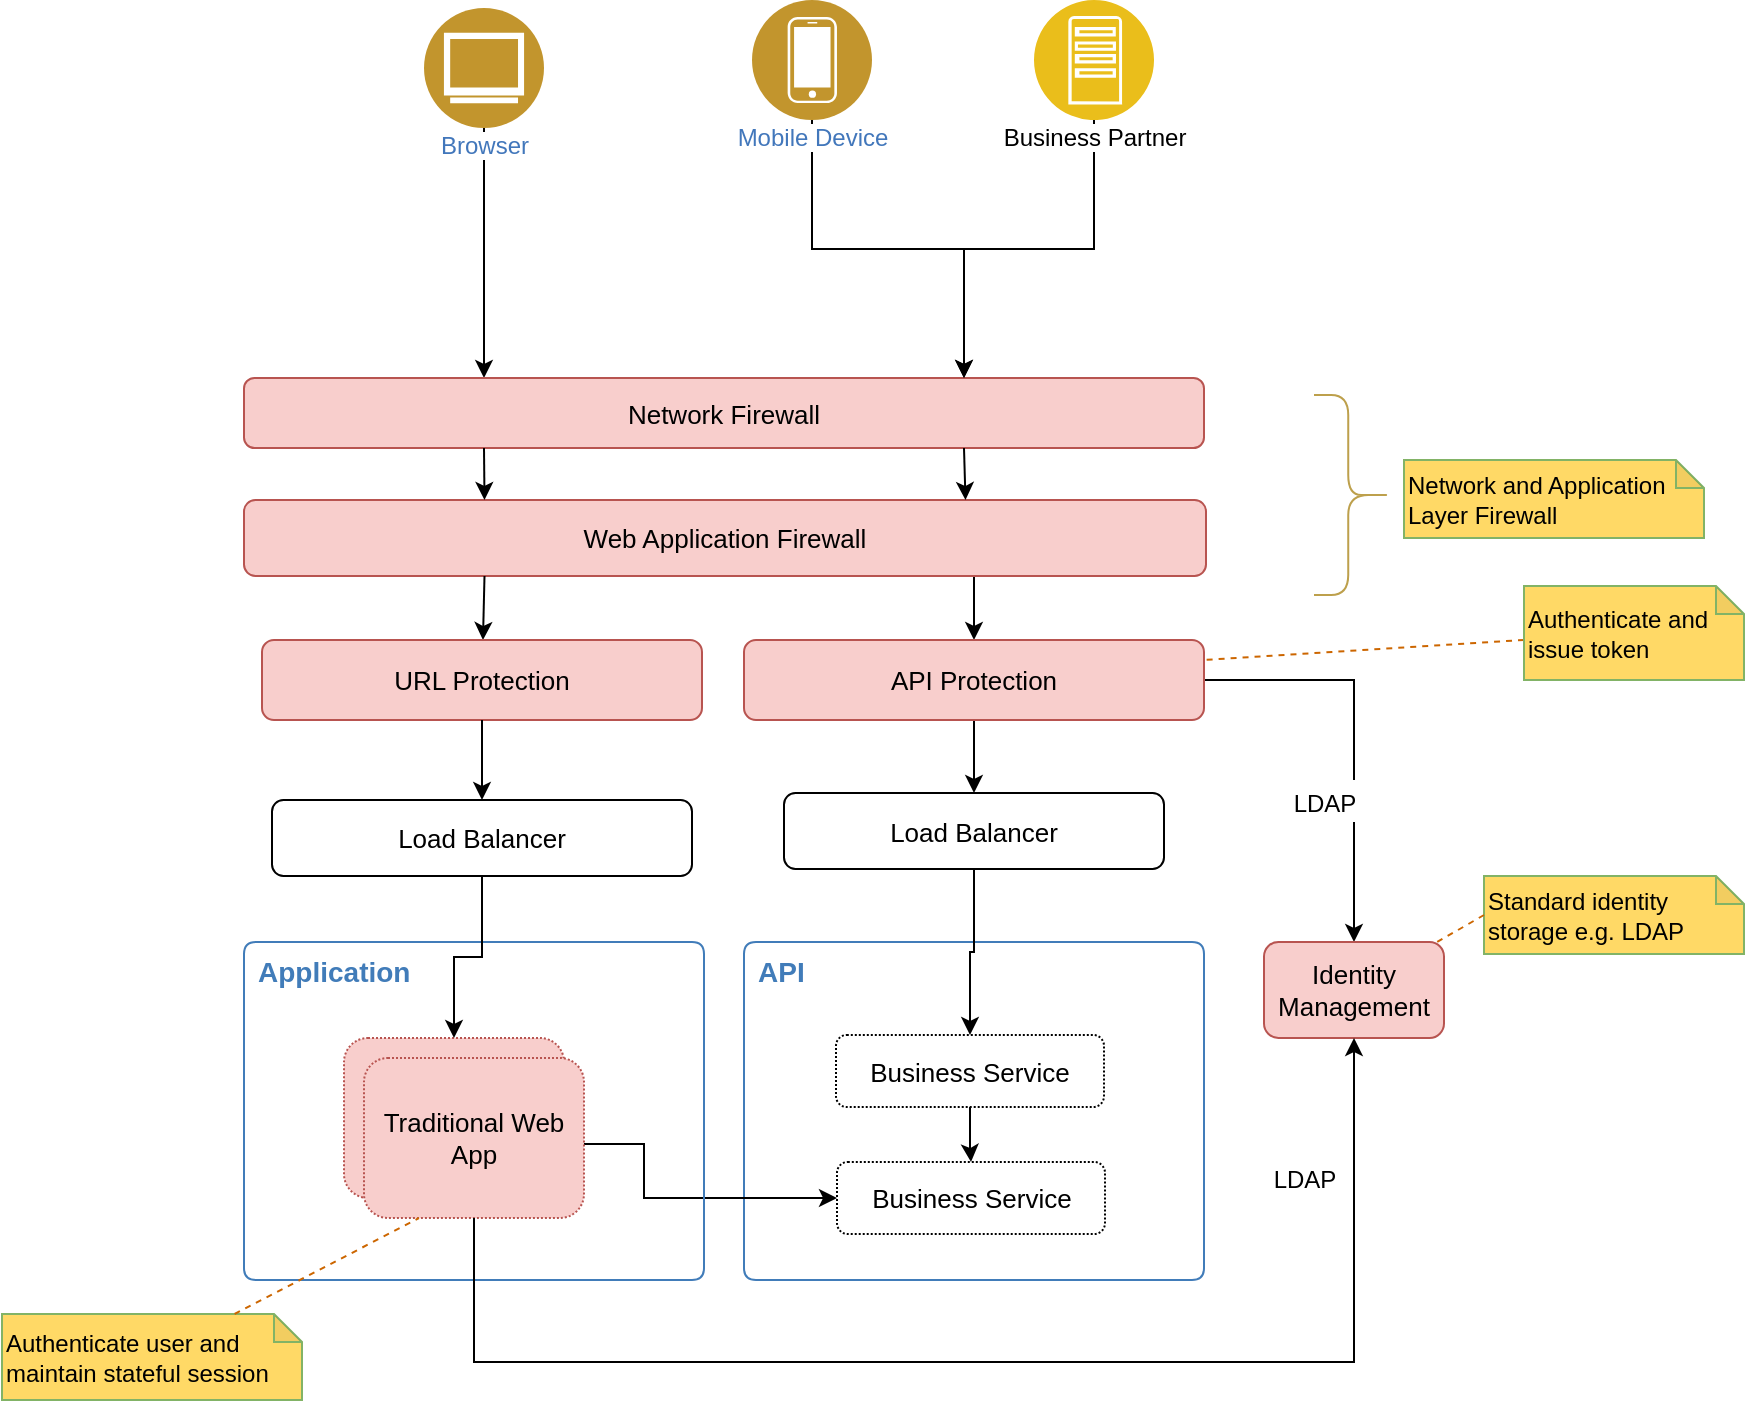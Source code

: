 <mxfile version="11.0.4" type="github"><diagram name="Security Layer - Target" id="jDPk9lwp4VEnn7sG5AUN"><mxGraphModel dx="1405" dy="868" grid="1" gridSize="10" guides="1" tooltips="1" connect="1" arrows="1" fold="1" page="1" pageScale="1" pageWidth="1169" pageHeight="827" background="#ffffff" math="0" shadow="0"><root><mxCell id="eUTz1LOMH1bRfDqABHxI-0"/><mxCell id="eUTz1LOMH1bRfDqABHxI-1" parent="eUTz1LOMH1bRfDqABHxI-0"/><mxCell id="JPZ5_5m401EoCSrNs4BG-7" style="edgeStyle=orthogonalEdgeStyle;rounded=0;orthogonalLoop=1;jettySize=auto;html=1;entryX=0.25;entryY=0;entryDx=0;entryDy=0;strokeColor=#000000;fontSize=18;exitX=0.5;exitY=1;exitDx=0;exitDy=0;" edge="1" parent="eUTz1LOMH1bRfDqABHxI-1" source="eUTz1LOMH1bRfDqABHxI-45" target="eUTz1LOMH1bRfDqABHxI-75"><mxGeometry relative="1" as="geometry"><mxPoint x="320.0" y="210" as="sourcePoint"/></mxGeometry></mxCell><mxCell id="eUTz1LOMH1bRfDqABHxI-34" value="&lt;b&gt;&lt;font style=&quot;font-size: 14px&quot;&gt;API&lt;/font&gt;&lt;/b&gt;" style="swimlane;fontStyle=0;horizontal=1;collapsible=0;startSize=28;swimlaneLine=0;swimlaneFillColor=none;fillColor=none;rounded=1;whiteSpace=wrap;html=1;absoluteArcSize=1;arcSize=12;strokeColor=#417CB9;fontColor=#417CB9;verticalAlign=top;align=left;spacingLeft=5;strokeWidth=1;shadow=0;" vertex="1" parent="eUTz1LOMH1bRfDqABHxI-1"><mxGeometry x="550" y="621" width="230" height="169" as="geometry"/></mxCell><mxCell id="JPZ5_5m401EoCSrNs4BG-0" value="Business Service" style="rounded=1;whiteSpace=wrap;html=1;fontSize=13;dashed=1;strokeWidth=1;dashPattern=1 1;" vertex="1" parent="eUTz1LOMH1bRfDqABHxI-34"><mxGeometry x="46" y="46.5" width="134" height="36" as="geometry"/></mxCell><mxCell id="JPZ5_5m401EoCSrNs4BG-13" style="edgeStyle=orthogonalEdgeStyle;rounded=0;orthogonalLoop=1;jettySize=auto;html=1;strokeColor=#000000;fontSize=18;entryX=0.5;entryY=0;entryDx=0;entryDy=0;exitX=0.75;exitY=1;exitDx=0;exitDy=0;" edge="1" parent="eUTz1LOMH1bRfDqABHxI-1" source="eUTz1LOMH1bRfDqABHxI-64" target="m-ehVfBbk-8EPRVSUM25-0"><mxGeometry relative="1" as="geometry"/></mxCell><mxCell id="eUTz1LOMH1bRfDqABHxI-64" value="Web Application Firewall" style="rounded=1;whiteSpace=wrap;html=1;fillColor=#f8cecc;strokeColor=#b85450;fontSize=13;verticalAlign=middle;labelPosition=center;verticalLabelPosition=middle;align=center;" vertex="1" parent="eUTz1LOMH1bRfDqABHxI-1"><mxGeometry x="300" y="400" width="481" height="38" as="geometry"/></mxCell><mxCell id="eUTz1LOMH1bRfDqABHxI-75" value="Network Firewall" style="rounded=1;whiteSpace=wrap;html=1;fillColor=#f8cecc;strokeColor=#b85450;fontSize=13;" vertex="1" parent="eUTz1LOMH1bRfDqABHxI-1"><mxGeometry x="300" y="339" width="480" height="35" as="geometry"/></mxCell><mxCell id="JPZ5_5m401EoCSrNs4BG-8" style="edgeStyle=orthogonalEdgeStyle;rounded=0;orthogonalLoop=1;jettySize=auto;html=1;strokeColor=#000000;fontSize=18;entryX=0.75;entryY=0;entryDx=0;entryDy=0;" edge="1" parent="eUTz1LOMH1bRfDqABHxI-1" source="eUTz1LOMH1bRfDqABHxI-44" target="eUTz1LOMH1bRfDqABHxI-75"><mxGeometry relative="1" as="geometry"/></mxCell><mxCell id="eUTz1LOMH1bRfDqABHxI-44" value="Mobile Device" style="aspect=fixed;perimeter=ellipsePerimeter;html=1;align=center;shadow=0;dashed=0;fontColor=#4277BB;labelBackgroundColor=#ffffff;fontSize=12;spacingTop=-5;image;image=img/lib/ibm/users/device.svg;" vertex="1" parent="eUTz1LOMH1bRfDqABHxI-1"><mxGeometry x="554" y="150" width="60" height="60" as="geometry"/></mxCell><mxCell id="JPZ5_5m401EoCSrNs4BG-9" style="edgeStyle=orthogonalEdgeStyle;rounded=0;orthogonalLoop=1;jettySize=auto;html=1;entryX=0.75;entryY=0;entryDx=0;entryDy=0;strokeColor=#000000;fontSize=18;exitX=0.5;exitY=1;exitDx=0;exitDy=0;" edge="1" parent="eUTz1LOMH1bRfDqABHxI-1" source="m-ehVfBbk-8EPRVSUM25-25" target="eUTz1LOMH1bRfDqABHxI-75"><mxGeometry relative="1" as="geometry"/></mxCell><mxCell id="eUTz1LOMH1bRfDqABHxI-45" value="Browser" style="aspect=fixed;perimeter=ellipsePerimeter;html=1;align=center;shadow=0;dashed=0;fontColor=#4277BB;labelBackgroundColor=#ffffff;fontSize=12;spacingTop=-5;image;image=img/lib/ibm/users/browser.svg;" vertex="1" parent="eUTz1LOMH1bRfDqABHxI-1"><mxGeometry x="390" y="154" width="60" height="60" as="geometry"/></mxCell><mxCell id="JPZ5_5m401EoCSrNs4BG-14" style="edgeStyle=orthogonalEdgeStyle;rounded=0;orthogonalLoop=1;jettySize=auto;html=1;entryX=0.5;entryY=0;entryDx=0;entryDy=0;strokeColor=#000000;fontSize=18;exitX=0.5;exitY=1;exitDx=0;exitDy=0;" edge="1" parent="eUTz1LOMH1bRfDqABHxI-1" source="jbODCK4JDdqYKzRHAypI-0" target="JPZ5_5m401EoCSrNs4BG-0"><mxGeometry relative="1" as="geometry"/></mxCell><mxCell id="JPZ5_5m401EoCSrNs4BG-10" value="Load Balancer" style="rounded=1;whiteSpace=wrap;html=1;fontSize=13;verticalAlign=middle;labelPosition=center;verticalLabelPosition=middle;align=center;" vertex="1" parent="eUTz1LOMH1bRfDqABHxI-1"><mxGeometry x="314" y="550" width="210" height="38" as="geometry"/></mxCell><mxCell id="JPZ5_5m401EoCSrNs4BG-12" style="edgeStyle=orthogonalEdgeStyle;rounded=0;orthogonalLoop=1;jettySize=auto;html=1;strokeColor=#000000;fontSize=18;exitX=0.75;exitY=1;exitDx=0;exitDy=0;entryX=0.75;entryY=0;entryDx=0;entryDy=0;" edge="1" parent="eUTz1LOMH1bRfDqABHxI-1" source="eUTz1LOMH1bRfDqABHxI-75" target="eUTz1LOMH1bRfDqABHxI-64"><mxGeometry relative="1" as="geometry"><mxPoint x="535" y="370" as="sourcePoint"/><mxPoint x="422.429" y="339.857" as="targetPoint"/><Array as="points"/></mxGeometry></mxCell><mxCell id="JPZ5_5m401EoCSrNs4BG-18" style="edgeStyle=orthogonalEdgeStyle;rounded=0;orthogonalLoop=1;jettySize=auto;html=1;entryX=0;entryY=0.5;entryDx=0;entryDy=0;strokeColor=#000000;fontSize=18;" edge="1" parent="eUTz1LOMH1bRfDqABHxI-1" source="JPZ5_5m401EoCSrNs4BG-15" target="JPZ5_5m401EoCSrNs4BG-19"><mxGeometry relative="1" as="geometry"><Array as="points"><mxPoint x="500" y="722"/><mxPoint x="500" y="749"/></Array></mxGeometry></mxCell><mxCell id="JPZ5_5m401EoCSrNs4BG-15" value="" style="rounded=1;whiteSpace=wrap;html=1;fontSize=13;dashed=1;strokeWidth=1;dashPattern=1 1;fillColor=#f8cecc;strokeColor=#b85450;" vertex="1" parent="eUTz1LOMH1bRfDqABHxI-1"><mxGeometry x="350" y="669" width="110" height="80" as="geometry"/></mxCell><mxCell id="JPZ5_5m401EoCSrNs4BG-19" value="Business Service" style="rounded=1;whiteSpace=wrap;html=1;fontSize=13;dashed=1;strokeWidth=1;dashPattern=1 1;" vertex="1" parent="eUTz1LOMH1bRfDqABHxI-1"><mxGeometry x="596.5" y="731" width="134" height="36" as="geometry"/></mxCell><mxCell id="JPZ5_5m401EoCSrNs4BG-20" value="Traditional Web App" style="rounded=1;whiteSpace=wrap;html=1;fontSize=13;dashed=1;strokeWidth=1;dashPattern=1 1;fillColor=#f8cecc;strokeColor=#b85450;" vertex="1" parent="eUTz1LOMH1bRfDqABHxI-1"><mxGeometry x="360" y="679" width="110" height="80" as="geometry"/></mxCell><mxCell id="JPZ5_5m401EoCSrNs4BG-21" style="edgeStyle=orthogonalEdgeStyle;rounded=0;orthogonalLoop=1;jettySize=auto;html=1;strokeColor=#000000;fontSize=18;" edge="1" parent="eUTz1LOMH1bRfDqABHxI-1" source="JPZ5_5m401EoCSrNs4BG-0" target="JPZ5_5m401EoCSrNs4BG-19"><mxGeometry relative="1" as="geometry"/></mxCell><mxCell id="JPZ5_5m401EoCSrNs4BG-22" value="&lt;b&gt;&lt;font style=&quot;font-size: 14px&quot;&gt;Application&lt;/font&gt;&lt;/b&gt;" style="swimlane;fontStyle=0;horizontal=1;collapsible=0;startSize=28;swimlaneLine=0;swimlaneFillColor=none;fillColor=none;rounded=1;whiteSpace=wrap;html=1;absoluteArcSize=1;arcSize=12;strokeColor=#417CB9;fontColor=#417CB9;verticalAlign=top;align=left;spacingLeft=5;strokeWidth=1;shadow=0;" vertex="1" parent="eUTz1LOMH1bRfDqABHxI-1"><mxGeometry x="300" y="621" width="230" height="169" as="geometry"/></mxCell><mxCell id="JPZ5_5m401EoCSrNs4BG-24" style="edgeStyle=orthogonalEdgeStyle;rounded=0;orthogonalLoop=1;jettySize=auto;html=1;strokeColor=#000000;fontSize=18;exitX=0.5;exitY=1;exitDx=0;exitDy=0;" edge="1" parent="eUTz1LOMH1bRfDqABHxI-1" source="JPZ5_5m401EoCSrNs4BG-10" target="JPZ5_5m401EoCSrNs4BG-15"><mxGeometry relative="1" as="geometry"><mxPoint x="418.647" y="550.588" as="sourcePoint"/><mxPoint x="364.529" y="628.5" as="targetPoint"/></mxGeometry></mxCell><mxCell id="m-ehVfBbk-8EPRVSUM25-2" value="&lt;font style=&quot;font-size: 12px&quot;&gt;LDAP&lt;/font&gt;" style="edgeStyle=orthogonalEdgeStyle;rounded=0;orthogonalLoop=1;jettySize=auto;html=1;strokeColor=#000000;fontSize=18;" edge="1" parent="eUTz1LOMH1bRfDqABHxI-1" source="m-ehVfBbk-8EPRVSUM25-0" target="m-ehVfBbk-8EPRVSUM25-1"><mxGeometry x="0.309" y="-15" relative="1" as="geometry"><mxPoint as="offset"/></mxGeometry></mxCell><mxCell id="m-ehVfBbk-8EPRVSUM25-3" style="edgeStyle=orthogonalEdgeStyle;rounded=0;orthogonalLoop=1;jettySize=auto;html=1;entryX=0.5;entryY=0;entryDx=0;entryDy=0;strokeColor=#000000;fontSize=18;" edge="1" parent="eUTz1LOMH1bRfDqABHxI-1" source="m-ehVfBbk-8EPRVSUM25-0" target="jbODCK4JDdqYKzRHAypI-0"><mxGeometry relative="1" as="geometry"/></mxCell><mxCell id="m-ehVfBbk-8EPRVSUM25-5" style="rounded=0;orthogonalLoop=1;jettySize=auto;html=1;strokeColor=#000000;fontSize=18;exitX=0.25;exitY=1;exitDx=0;exitDy=0;" edge="1" parent="eUTz1LOMH1bRfDqABHxI-1" source="eUTz1LOMH1bRfDqABHxI-64" target="AqIiZdcNxzYy2zlgkUVN-0"><mxGeometry relative="1" as="geometry"><mxPoint x="970" y="570" as="targetPoint"/></mxGeometry></mxCell><mxCell id="m-ehVfBbk-8EPRVSUM25-0" value="API Protection" style="rounded=1;whiteSpace=wrap;html=1;fillColor=#f8cecc;strokeColor=#b85450;fontSize=13;verticalAlign=middle;labelPosition=center;verticalLabelPosition=middle;align=center;" vertex="1" parent="eUTz1LOMH1bRfDqABHxI-1"><mxGeometry x="550" y="470" width="230" height="40" as="geometry"/></mxCell><mxCell id="m-ehVfBbk-8EPRVSUM25-1" value="Identity Management" style="rounded=1;whiteSpace=wrap;html=1;fontSize=13;strokeWidth=1;fillColor=#f8cecc;strokeColor=#b85450;" vertex="1" parent="eUTz1LOMH1bRfDqABHxI-1"><mxGeometry x="810" y="621" width="90" height="48" as="geometry"/></mxCell><mxCell id="m-ehVfBbk-8EPRVSUM25-6" style="edgeStyle=orthogonalEdgeStyle;rounded=0;orthogonalLoop=1;jettySize=auto;html=1;strokeColor=#000000;fontSize=18;entryX=0.5;entryY=1;entryDx=0;entryDy=0;exitX=0.5;exitY=1;exitDx=0;exitDy=0;" edge="1" parent="eUTz1LOMH1bRfDqABHxI-1" source="JPZ5_5m401EoCSrNs4BG-20" target="m-ehVfBbk-8EPRVSUM25-1"><mxGeometry relative="1" as="geometry"><mxPoint x="790.0" y="490" as="sourcePoint"/><mxPoint x="865.118" y="631" as="targetPoint"/><Array as="points"><mxPoint x="415" y="831"/><mxPoint x="855" y="831"/></Array></mxGeometry></mxCell><mxCell id="m-ehVfBbk-8EPRVSUM25-14" value="LDAP" style="text;html=1;resizable=0;points=[];align=center;verticalAlign=middle;labelBackgroundColor=#ffffff;fontSize=12;" vertex="1" connectable="0" parent="m-ehVfBbk-8EPRVSUM25-6"><mxGeometry x="0.833" y="-1" relative="1" as="geometry"><mxPoint x="-26" y="14" as="offset"/></mxGeometry></mxCell><mxCell id="m-ehVfBbk-8EPRVSUM25-8" style="edgeStyle=orthogonalEdgeStyle;rounded=0;orthogonalLoop=1;jettySize=auto;html=1;strokeColor=#000000;fontSize=18;exitX=0.25;exitY=1;exitDx=0;exitDy=0;entryX=0.25;entryY=0;entryDx=0;entryDy=0;" edge="1" parent="eUTz1LOMH1bRfDqABHxI-1" source="eUTz1LOMH1bRfDqABHxI-75" target="eUTz1LOMH1bRfDqABHxI-64"><mxGeometry relative="1" as="geometry"><mxPoint x="669.824" y="384.118" as="sourcePoint"/><mxPoint x="671.588" y="410.588" as="targetPoint"/><Array as="points"/></mxGeometry></mxCell><mxCell id="m-ehVfBbk-8EPRVSUM25-18" style="rounded=0;orthogonalLoop=1;jettySize=auto;html=1;entryX=1;entryY=0.25;entryDx=0;entryDy=0;strokeColor=#CC6600;fontSize=12;endArrow=none;endFill=0;dashed=1;fillColor=#eeeeee;" edge="1" parent="eUTz1LOMH1bRfDqABHxI-1" source="m-ehVfBbk-8EPRVSUM25-10" target="m-ehVfBbk-8EPRVSUM25-0"><mxGeometry relative="1" as="geometry"/></mxCell><mxCell id="m-ehVfBbk-8EPRVSUM25-10" value="Authenticate and issue token" style="shape=note;whiteSpace=wrap;html=1;backgroundOutline=1;darkOpacity=0.05;shadow=0;strokeColor=#82b366;strokeWidth=1;fillColor=#FFD966;fontSize=12;align=left;size=14;" vertex="1" parent="eUTz1LOMH1bRfDqABHxI-1"><mxGeometry x="940" y="443" width="110" height="47" as="geometry"/></mxCell><mxCell id="m-ehVfBbk-8EPRVSUM25-11" value="Network and Application Layer Firewall" style="shape=note;whiteSpace=wrap;html=1;backgroundOutline=1;darkOpacity=0.05;shadow=0;strokeColor=#82b366;strokeWidth=1;fillColor=#FFD966;fontSize=12;align=left;size=14;" vertex="1" parent="eUTz1LOMH1bRfDqABHxI-1"><mxGeometry x="880" y="380" width="150" height="39" as="geometry"/></mxCell><mxCell id="m-ehVfBbk-8EPRVSUM25-12" value="" style="shape=curlyBracket;whiteSpace=wrap;html=1;rounded=1;shadow=0;strokeColor=#BDA04C;strokeWidth=1;fillColor=#FFD966;fontSize=12;align=left;rotation=180;size=0.572;" vertex="1" parent="eUTz1LOMH1bRfDqABHxI-1"><mxGeometry x="835" y="347.5" width="40" height="100" as="geometry"/></mxCell><mxCell id="m-ehVfBbk-8EPRVSUM25-13" value="Standard identity storage e.g. LDAP" style="shape=note;whiteSpace=wrap;html=1;backgroundOutline=1;darkOpacity=0.05;shadow=0;strokeColor=#82b366;strokeWidth=1;fillColor=#FFD966;fontSize=12;align=left;size=14;" vertex="1" parent="eUTz1LOMH1bRfDqABHxI-1"><mxGeometry x="920" y="588" width="130" height="39" as="geometry"/></mxCell><mxCell id="m-ehVfBbk-8EPRVSUM25-16" value="Authenticate user and maintain stateful session" style="shape=note;whiteSpace=wrap;html=1;backgroundOutline=1;darkOpacity=0.05;shadow=0;strokeColor=#82b366;strokeWidth=1;fillColor=#FFD966;fontSize=12;align=left;size=14;" vertex="1" parent="eUTz1LOMH1bRfDqABHxI-1"><mxGeometry x="179" y="807" width="150" height="43" as="geometry"/></mxCell><mxCell id="m-ehVfBbk-8EPRVSUM25-21" style="rounded=0;orthogonalLoop=1;jettySize=auto;html=1;strokeColor=#CC6600;fontSize=12;endArrow=none;endFill=0;dashed=1;fillColor=#eeeeee;exitX=0;exitY=0.5;exitDx=0;exitDy=0;exitPerimeter=0;" edge="1" parent="eUTz1LOMH1bRfDqABHxI-1" source="m-ehVfBbk-8EPRVSUM25-13" target="m-ehVfBbk-8EPRVSUM25-1"><mxGeometry relative="1" as="geometry"><mxPoint x="920" y="490.634" as="sourcePoint"/><mxPoint x="789.824" y="490" as="targetPoint"/></mxGeometry></mxCell><mxCell id="m-ehVfBbk-8EPRVSUM25-23" style="rounded=0;orthogonalLoop=1;jettySize=auto;html=1;strokeColor=#CC6600;fontSize=12;endArrow=none;endFill=0;dashed=1;fillColor=#eeeeee;entryX=0.25;entryY=1;entryDx=0;entryDy=0;" edge="1" parent="eUTz1LOMH1bRfDqABHxI-1" source="m-ehVfBbk-8EPRVSUM25-16" target="JPZ5_5m401EoCSrNs4BG-20"><mxGeometry relative="1" as="geometry"><mxPoint x="940" y="476.825" as="sourcePoint"/><mxPoint x="370" y="760" as="targetPoint"/></mxGeometry></mxCell><mxCell id="m-ehVfBbk-8EPRVSUM25-25" value="&lt;font style=&quot;font-size: 12px&quot;&gt;&lt;font color=&quot;#000000&quot;&gt;Business Partner&lt;/font&gt;&lt;br&gt;&lt;/font&gt;" style="aspect=fixed;perimeter=ellipsePerimeter;html=1;align=center;shadow=0;dashed=0;fontColor=#4277BB;labelBackgroundColor=#ffffff;fontSize=12;spacingTop=-5;image;image=img/lib/ibm/applications/app_server.svg;" vertex="1" parent="eUTz1LOMH1bRfDqABHxI-1"><mxGeometry x="695" y="150" width="60" height="60" as="geometry"/></mxCell><mxCell id="AqIiZdcNxzYy2zlgkUVN-0" value="URL Protection" style="rounded=1;whiteSpace=wrap;html=1;fillColor=#f8cecc;strokeColor=#b85450;fontSize=13;verticalAlign=middle;labelPosition=center;verticalLabelPosition=middle;align=center;" vertex="1" parent="eUTz1LOMH1bRfDqABHxI-1"><mxGeometry x="309" y="470" width="220" height="40" as="geometry"/></mxCell><mxCell id="jbODCK4JDdqYKzRHAypI-0" value="Load Balancer" style="rounded=1;whiteSpace=wrap;html=1;fontSize=13;verticalAlign=middle;labelPosition=center;verticalLabelPosition=middle;align=center;" vertex="1" parent="eUTz1LOMH1bRfDqABHxI-1"><mxGeometry x="570" y="546.5" width="190" height="38" as="geometry"/></mxCell><mxCell id="jbODCK4JDdqYKzRHAypI-1" style="rounded=0;orthogonalLoop=1;jettySize=auto;html=1;strokeColor=#000000;fontSize=18;exitX=0.5;exitY=1;exitDx=0;exitDy=0;entryX=0.5;entryY=0;entryDx=0;entryDy=0;" edge="1" parent="eUTz1LOMH1bRfDqABHxI-1" source="AqIiZdcNxzYy2zlgkUVN-0" target="JPZ5_5m401EoCSrNs4BG-10"><mxGeometry relative="1" as="geometry"><mxPoint x="426.806" y="480" as="targetPoint"/><mxPoint x="429.706" y="447.882" as="sourcePoint"/></mxGeometry></mxCell></root></mxGraphModel></diagram><diagram name="Security Layer - Day 1" id="ItoviVlrUXdZs3_ODxDk"><mxGraphModel dx="1194" dy="738" grid="1" gridSize="10" guides="1" tooltips="1" connect="1" arrows="1" fold="1" page="1" pageScale="1" pageWidth="1169" pageHeight="827" background="#ffffff" math="0" shadow="0"><root><mxCell id="aaHJZ9wIPyYmZr06lWF--0"/><mxCell id="aaHJZ9wIPyYmZr06lWF--1" parent="aaHJZ9wIPyYmZr06lWF--0"/><mxCell id="aaHJZ9wIPyYmZr06lWF--2" value="" style="rounded=0;whiteSpace=wrap;html=1;shadow=0;strokeWidth=1;fontSize=12;fillColor=#FFFFCC;strokeColor=none;" vertex="1" parent="aaHJZ9wIPyYmZr06lWF--1"><mxGeometry x="140" y="530" width="770" height="330" as="geometry"/></mxCell><mxCell id="aaHJZ9wIPyYmZr06lWF--3" value="" style="rounded=0;whiteSpace=wrap;html=1;shadow=0;strokeWidth=1;fontSize=12;fillColor=#FFFFCC;strokeColor=none;" vertex="1" parent="aaHJZ9wIPyYmZr06lWF--1"><mxGeometry x="140" y="363" width="770" height="157" as="geometry"/></mxCell><mxCell id="aaHJZ9wIPyYmZr06lWF--4" style="edgeStyle=orthogonalEdgeStyle;rounded=0;orthogonalLoop=1;jettySize=auto;html=1;entryX=0.25;entryY=0;entryDx=0;entryDy=0;strokeColor=#000000;fontSize=18;exitX=0.5;exitY=1;exitDx=0;exitDy=0;" edge="1" parent="aaHJZ9wIPyYmZr06lWF--1" source="aaHJZ9wIPyYmZr06lWF--13" target="aaHJZ9wIPyYmZr06lWF--9"><mxGeometry relative="1" as="geometry"><mxPoint x="320.0" y="210" as="sourcePoint"/></mxGeometry></mxCell><mxCell id="aaHJZ9wIPyYmZr06lWF--5" value="&lt;b&gt;&lt;font style=&quot;font-size: 14px&quot;&gt;API&lt;/font&gt;&lt;/b&gt;" style="swimlane;fontStyle=0;horizontal=1;collapsible=0;startSize=28;swimlaneLine=0;swimlaneFillColor=none;fillColor=none;rounded=1;whiteSpace=wrap;html=1;absoluteArcSize=1;arcSize=12;strokeColor=#417CB9;fontColor=#417CB9;verticalAlign=top;align=left;spacingLeft=5;strokeWidth=1;shadow=0;" vertex="1" parent="aaHJZ9wIPyYmZr06lWF--1"><mxGeometry x="550" y="621" width="230" height="169" as="geometry"/></mxCell><mxCell id="aaHJZ9wIPyYmZr06lWF--6" value="Business Service" style="rounded=1;whiteSpace=wrap;html=1;fontSize=13;dashed=1;strokeWidth=1;dashPattern=1 1;fillColor=#fad9d5;strokeColor=#ae4132;" vertex="1" parent="aaHJZ9wIPyYmZr06lWF--5"><mxGeometry x="43" y="46.5" width="134" height="36" as="geometry"/></mxCell><mxCell id="aaHJZ9wIPyYmZr06lWF--7" style="edgeStyle=orthogonalEdgeStyle;rounded=0;orthogonalLoop=1;jettySize=auto;html=1;strokeColor=#000000;fontSize=18;entryX=0.5;entryY=0;entryDx=0;entryDy=0;exitX=0.75;exitY=1;exitDx=0;exitDy=0;" edge="1" parent="aaHJZ9wIPyYmZr06lWF--1" source="aaHJZ9wIPyYmZr06lWF--8" target="aaHJZ9wIPyYmZr06lWF--30"><mxGeometry relative="1" as="geometry"/></mxCell><mxCell id="aaHJZ9wIPyYmZr06lWF--8" value="Web Application Firewall (F5 WAF)" style="rounded=1;whiteSpace=wrap;html=1;fillColor=#f8cecc;strokeColor=#b85450;fontSize=13;verticalAlign=middle;labelPosition=center;verticalLabelPosition=middle;align=center;" vertex="1" parent="aaHJZ9wIPyYmZr06lWF--1"><mxGeometry x="300" y="400" width="481" height="38" as="geometry"/></mxCell><mxCell id="aaHJZ9wIPyYmZr06lWF--9" value="Network Firewall" style="rounded=1;whiteSpace=wrap;html=1;fillColor=#f8cecc;strokeColor=#b85450;fontSize=13;" vertex="1" parent="aaHJZ9wIPyYmZr06lWF--1"><mxGeometry x="300" y="339" width="480" height="35" as="geometry"/></mxCell><mxCell id="aaHJZ9wIPyYmZr06lWF--10" style="edgeStyle=orthogonalEdgeStyle;rounded=0;orthogonalLoop=1;jettySize=auto;html=1;strokeColor=#000000;fontSize=18;entryX=0.75;entryY=0;entryDx=0;entryDy=0;" edge="1" parent="aaHJZ9wIPyYmZr06lWF--1" source="aaHJZ9wIPyYmZr06lWF--11" target="aaHJZ9wIPyYmZr06lWF--9"><mxGeometry relative="1" as="geometry"/></mxCell><mxCell id="aaHJZ9wIPyYmZr06lWF--11" value="Mobile Device" style="aspect=fixed;perimeter=ellipsePerimeter;html=1;align=center;shadow=0;dashed=0;fontColor=#4277BB;labelBackgroundColor=#ffffff;fontSize=12;spacingTop=-5;image;image=img/lib/ibm/users/device.svg;" vertex="1" parent="aaHJZ9wIPyYmZr06lWF--1"><mxGeometry x="554" y="150" width="60" height="60" as="geometry"/></mxCell><mxCell id="aaHJZ9wIPyYmZr06lWF--12" style="edgeStyle=orthogonalEdgeStyle;rounded=0;orthogonalLoop=1;jettySize=auto;html=1;entryX=0.75;entryY=0;entryDx=0;entryDy=0;strokeColor=#000000;fontSize=18;exitX=0.5;exitY=1;exitDx=0;exitDy=0;" edge="1" parent="aaHJZ9wIPyYmZr06lWF--1" source="aaHJZ9wIPyYmZr06lWF--43" target="aaHJZ9wIPyYmZr06lWF--9"><mxGeometry relative="1" as="geometry"/></mxCell><mxCell id="aaHJZ9wIPyYmZr06lWF--13" value="Browser" style="aspect=fixed;perimeter=ellipsePerimeter;html=1;align=center;shadow=0;dashed=0;fontColor=#4277BB;labelBackgroundColor=#ffffff;fontSize=12;spacingTop=-5;image;image=img/lib/ibm/users/browser.svg;" vertex="1" parent="aaHJZ9wIPyYmZr06lWF--1"><mxGeometry x="390" y="154" width="60" height="60" as="geometry"/></mxCell><mxCell id="aaHJZ9wIPyYmZr06lWF--14" value="DMZ" style="text;html=1;strokeColor=none;fillColor=none;align=center;verticalAlign=middle;whiteSpace=wrap;rounded=0;shadow=0;fontSize=18;" vertex="1" parent="aaHJZ9wIPyYmZr06lWF--1"><mxGeometry x="146" y="368" width="44" height="20" as="geometry"/></mxCell><mxCell id="aaHJZ9wIPyYmZr06lWF--15" value="External Network" style="text;html=1;strokeColor=none;fillColor=none;align=center;verticalAlign=middle;whiteSpace=wrap;rounded=0;shadow=0;fontSize=18;" vertex="1" parent="aaHJZ9wIPyYmZr06lWF--1"><mxGeometry x="147" y="150" width="72" height="40" as="geometry"/></mxCell><mxCell id="aaHJZ9wIPyYmZr06lWF--16" value="Internal Network" style="text;html=1;strokeColor=none;fillColor=none;align=center;verticalAlign=middle;whiteSpace=wrap;rounded=0;shadow=0;fontSize=18;" vertex="1" parent="aaHJZ9wIPyYmZr06lWF--1"><mxGeometry x="147" y="536" width="63" height="37" as="geometry"/></mxCell><mxCell id="aaHJZ9wIPyYmZr06lWF--17" style="edgeStyle=orthogonalEdgeStyle;rounded=0;orthogonalLoop=1;jettySize=auto;html=1;entryX=0.5;entryY=0;entryDx=0;entryDy=0;strokeColor=#000000;fontSize=18;exitX=0.75;exitY=1;exitDx=0;exitDy=0;" edge="1" parent="aaHJZ9wIPyYmZr06lWF--1" source="aaHJZ9wIPyYmZr06lWF--18" target="aaHJZ9wIPyYmZr06lWF--6"><mxGeometry relative="1" as="geometry"/></mxCell><mxCell id="aaHJZ9wIPyYmZr06lWF--18" value="Load Balancer" style="rounded=1;whiteSpace=wrap;html=1;fontSize=13;verticalAlign=middle;labelPosition=center;verticalLabelPosition=middle;align=center;" vertex="1" parent="aaHJZ9wIPyYmZr06lWF--1"><mxGeometry x="300" y="550" width="480" height="38" as="geometry"/></mxCell><mxCell id="aaHJZ9wIPyYmZr06lWF--19" style="edgeStyle=orthogonalEdgeStyle;rounded=0;orthogonalLoop=1;jettySize=auto;html=1;strokeColor=#000000;fontSize=18;exitX=0.75;exitY=1;exitDx=0;exitDy=0;entryX=0.75;entryY=0;entryDx=0;entryDy=0;" edge="1" parent="aaHJZ9wIPyYmZr06lWF--1" source="aaHJZ9wIPyYmZr06lWF--9" target="aaHJZ9wIPyYmZr06lWF--8"><mxGeometry relative="1" as="geometry"><mxPoint x="535" y="370" as="sourcePoint"/><mxPoint x="422.429" y="339.857" as="targetPoint"/><Array as="points"/></mxGeometry></mxCell><mxCell id="aaHJZ9wIPyYmZr06lWF--20" style="edgeStyle=orthogonalEdgeStyle;rounded=0;orthogonalLoop=1;jettySize=auto;html=1;entryX=0;entryY=0.5;entryDx=0;entryDy=0;strokeColor=#000000;fontSize=18;" edge="1" parent="aaHJZ9wIPyYmZr06lWF--1" source="aaHJZ9wIPyYmZr06lWF--21" target="aaHJZ9wIPyYmZr06lWF--22"><mxGeometry relative="1" as="geometry"><Array as="points"><mxPoint x="500" y="722"/><mxPoint x="500" y="749"/></Array></mxGeometry></mxCell><mxCell id="aaHJZ9wIPyYmZr06lWF--21" value="" style="rounded=1;whiteSpace=wrap;html=1;fontSize=13;dashed=1;strokeWidth=1;dashPattern=1 1;fillColor=#f8cecc;strokeColor=#b85450;" vertex="1" parent="aaHJZ9wIPyYmZr06lWF--1"><mxGeometry x="350" y="669" width="110" height="80" as="geometry"/></mxCell><mxCell id="aaHJZ9wIPyYmZr06lWF--22" value="Business Service" style="rounded=1;whiteSpace=wrap;html=1;fontSize=13;dashed=1;strokeWidth=1;dashPattern=1 1;" vertex="1" parent="aaHJZ9wIPyYmZr06lWF--1"><mxGeometry x="596.5" y="731" width="134" height="36" as="geometry"/></mxCell><mxCell id="aaHJZ9wIPyYmZr06lWF--23" value="Traditional Web App" style="rounded=1;whiteSpace=wrap;html=1;fontSize=13;dashed=1;strokeWidth=1;dashPattern=1 1;fillColor=#f8cecc;strokeColor=#b85450;" vertex="1" parent="aaHJZ9wIPyYmZr06lWF--1"><mxGeometry x="360" y="679" width="110" height="80" as="geometry"/></mxCell><mxCell id="aaHJZ9wIPyYmZr06lWF--24" style="edgeStyle=orthogonalEdgeStyle;rounded=0;orthogonalLoop=1;jettySize=auto;html=1;strokeColor=#000000;fontSize=18;" edge="1" parent="aaHJZ9wIPyYmZr06lWF--1" source="aaHJZ9wIPyYmZr06lWF--6" target="aaHJZ9wIPyYmZr06lWF--22"><mxGeometry relative="1" as="geometry"/></mxCell><mxCell id="aaHJZ9wIPyYmZr06lWF--25" value="&lt;b&gt;&lt;font style=&quot;font-size: 14px&quot;&gt;Application&lt;/font&gt;&lt;/b&gt;" style="swimlane;fontStyle=0;horizontal=1;collapsible=0;startSize=28;swimlaneLine=0;swimlaneFillColor=none;fillColor=none;rounded=1;whiteSpace=wrap;html=1;absoluteArcSize=1;arcSize=12;strokeColor=#417CB9;fontColor=#417CB9;verticalAlign=top;align=left;spacingLeft=5;strokeWidth=1;shadow=0;" vertex="1" parent="aaHJZ9wIPyYmZr06lWF--1"><mxGeometry x="300" y="621" width="230" height="169" as="geometry"/></mxCell><mxCell id="aaHJZ9wIPyYmZr06lWF--26" style="edgeStyle=orthogonalEdgeStyle;rounded=0;orthogonalLoop=1;jettySize=auto;html=1;strokeColor=#000000;fontSize=18;exitX=0.25;exitY=1;exitDx=0;exitDy=0;" edge="1" parent="aaHJZ9wIPyYmZr06lWF--1" source="aaHJZ9wIPyYmZr06lWF--18" target="aaHJZ9wIPyYmZr06lWF--21"><mxGeometry relative="1" as="geometry"><mxPoint x="418.647" y="550.588" as="sourcePoint"/><mxPoint x="364.529" y="628.5" as="targetPoint"/></mxGeometry></mxCell><mxCell id="aaHJZ9wIPyYmZr06lWF--28" style="edgeStyle=orthogonalEdgeStyle;rounded=0;orthogonalLoop=1;jettySize=auto;html=1;entryX=0.75;entryY=0;entryDx=0;entryDy=0;strokeColor=#000000;fontSize=18;" edge="1" parent="aaHJZ9wIPyYmZr06lWF--1" source="aaHJZ9wIPyYmZr06lWF--30" target="aaHJZ9wIPyYmZr06lWF--18"><mxGeometry relative="1" as="geometry"/></mxCell><mxCell id="aaHJZ9wIPyYmZr06lWF--29" style="edgeStyle=orthogonalEdgeStyle;rounded=0;orthogonalLoop=1;jettySize=auto;html=1;strokeColor=#000000;fontSize=18;exitX=0.25;exitY=1;exitDx=0;exitDy=0;entryX=0.25;entryY=0;entryDx=0;entryDy=0;" edge="1" parent="aaHJZ9wIPyYmZr06lWF--1" source="aaHJZ9wIPyYmZr06lWF--8" target="aaHJZ9wIPyYmZr06lWF--18"><mxGeometry relative="1" as="geometry"><mxPoint x="970" y="570" as="targetPoint"/></mxGeometry></mxCell><mxCell id="aaHJZ9wIPyYmZr06lWF--30" value="API Protection (NGINX)" style="rounded=1;whiteSpace=wrap;html=1;fillColor=#f8cecc;strokeColor=#b85450;fontSize=13;verticalAlign=middle;labelPosition=center;verticalLabelPosition=middle;align=center;" vertex="1" parent="aaHJZ9wIPyYmZr06lWF--1"><mxGeometry x="540" y="470" width="240" height="40" as="geometry"/></mxCell><mxCell id="aaHJZ9wIPyYmZr06lWF--34" style="edgeStyle=orthogonalEdgeStyle;rounded=0;orthogonalLoop=1;jettySize=auto;html=1;strokeColor=#000000;fontSize=18;exitX=0.25;exitY=1;exitDx=0;exitDy=0;entryX=0.25;entryY=0;entryDx=0;entryDy=0;" edge="1" parent="aaHJZ9wIPyYmZr06lWF--1" source="aaHJZ9wIPyYmZr06lWF--9" target="aaHJZ9wIPyYmZr06lWF--8"><mxGeometry relative="1" as="geometry"><mxPoint x="669.824" y="384.118" as="sourcePoint"/><mxPoint x="671.588" y="410.588" as="targetPoint"/><Array as="points"/></mxGeometry></mxCell><mxCell id="aaHJZ9wIPyYmZr06lWF--35" style="rounded=0;orthogonalLoop=1;jettySize=auto;html=1;entryX=1;entryY=0.25;entryDx=0;entryDy=0;strokeColor=#CC6600;fontSize=12;endArrow=none;endFill=0;dashed=1;fillColor=#eeeeee;" edge="1" parent="aaHJZ9wIPyYmZr06lWF--1" source="aaHJZ9wIPyYmZr06lWF--36" target="aaHJZ9wIPyYmZr06lWF--30"><mxGeometry relative="1" as="geometry"/></mxCell><mxCell id="aaHJZ9wIPyYmZr06lWF--36" value="Authenticate and issue token" style="shape=note;whiteSpace=wrap;html=1;backgroundOutline=1;darkOpacity=0.05;shadow=0;strokeColor=#82b366;strokeWidth=1;fillColor=#FFD966;fontSize=12;align=left;size=14;" vertex="1" parent="aaHJZ9wIPyYmZr06lWF--1"><mxGeometry x="940" y="443" width="110" height="47" as="geometry"/></mxCell><mxCell id="aaHJZ9wIPyYmZr06lWF--37" value="Network and Application Layer Firewall" style="shape=note;whiteSpace=wrap;html=1;backgroundOutline=1;darkOpacity=0.05;shadow=0;strokeColor=#82b366;strokeWidth=1;fillColor=#FFD966;fontSize=12;align=left;size=14;" vertex="1" parent="aaHJZ9wIPyYmZr06lWF--1"><mxGeometry x="880" y="380" width="150" height="39" as="geometry"/></mxCell><mxCell id="aaHJZ9wIPyYmZr06lWF--38" value="" style="shape=curlyBracket;whiteSpace=wrap;html=1;rounded=1;shadow=0;strokeColor=#BDA04C;strokeWidth=1;fillColor=#FFD966;fontSize=12;align=left;rotation=180;size=0.572;" vertex="1" parent="aaHJZ9wIPyYmZr06lWF--1"><mxGeometry x="835" y="347.5" width="40" height="100" as="geometry"/></mxCell><mxCell id="aaHJZ9wIPyYmZr06lWF--40" value="Authenticate user and maintain stateful session" style="shape=note;whiteSpace=wrap;html=1;backgroundOutline=1;darkOpacity=0.05;shadow=0;strokeColor=#82b366;strokeWidth=1;fillColor=#FFD966;fontSize=12;align=left;size=14;" vertex="1" parent="aaHJZ9wIPyYmZr06lWF--1"><mxGeometry x="179" y="807" width="150" height="43" as="geometry"/></mxCell><mxCell id="aaHJZ9wIPyYmZr06lWF--41" style="rounded=0;orthogonalLoop=1;jettySize=auto;html=1;strokeColor=#CC6600;fontSize=12;endArrow=none;endFill=0;dashed=1;fillColor=#eeeeee;exitX=0;exitY=0.5;exitDx=0;exitDy=0;exitPerimeter=0;" edge="1" parent="aaHJZ9wIPyYmZr06lWF--1"><mxGeometry relative="1" as="geometry"><mxPoint x="920" y="608" as="sourcePoint"/><mxPoint x="897.162" y="621" as="targetPoint"/></mxGeometry></mxCell><mxCell id="aaHJZ9wIPyYmZr06lWF--42" style="rounded=0;orthogonalLoop=1;jettySize=auto;html=1;strokeColor=#CC6600;fontSize=12;endArrow=none;endFill=0;dashed=1;fillColor=#eeeeee;entryX=0.25;entryY=1;entryDx=0;entryDy=0;" edge="1" parent="aaHJZ9wIPyYmZr06lWF--1" source="aaHJZ9wIPyYmZr06lWF--40" target="aaHJZ9wIPyYmZr06lWF--23"><mxGeometry relative="1" as="geometry"><mxPoint x="940" y="476.825" as="sourcePoint"/><mxPoint x="370" y="760" as="targetPoint"/></mxGeometry></mxCell><mxCell id="aaHJZ9wIPyYmZr06lWF--43" value="&lt;font style=&quot;font-size: 12px&quot;&gt;&lt;font color=&quot;#000000&quot;&gt;Business Partner&lt;/font&gt;&lt;br&gt;&lt;/font&gt;" style="aspect=fixed;perimeter=ellipsePerimeter;html=1;align=center;shadow=0;dashed=0;fontColor=#4277BB;labelBackgroundColor=#ffffff;fontSize=12;spacingTop=-5;image;image=img/lib/ibm/applications/app_server.svg;" vertex="1" parent="aaHJZ9wIPyYmZr06lWF--1"><mxGeometry x="695" y="150" width="60" height="60" as="geometry"/></mxCell><mxCell id="aaHJZ9wIPyYmZr06lWF--44" value="Reverse Proxy (NGINX)" style="rounded=1;whiteSpace=wrap;html=1;fillColor=#f8cecc;strokeColor=#b85450;fontSize=13;verticalAlign=middle;labelPosition=center;verticalLabelPosition=middle;align=center;" vertex="1" parent="aaHJZ9wIPyYmZr06lWF--1"><mxGeometry x="300" y="470" width="230" height="40" as="geometry"/></mxCell></root></mxGraphModel></diagram><diagram name="Copy of Copy of Logical Component" id="L1sb5cbjNI3i6OAdsT7C"><mxGraphModel dx="1069" dy="525" grid="1" gridSize="10" guides="1" tooltips="1" connect="1" arrows="1" fold="1" page="1" pageScale="1" pageWidth="1169" pageHeight="827" background="#ffffff" math="0" shadow="0"><root><mxCell id="hSW6Kq049QDXLWlDhcaa-0"/><mxCell id="hSW6Kq049QDXLWlDhcaa-1" parent="hSW6Kq049QDXLWlDhcaa-0"/><mxCell id="hSW6Kq049QDXLWlDhcaa-2" value="Broker" style="image;html=1;labelBackgroundColor=#ffffff;image=img/lib/clip_art/people/Suit_Man_128x128.png;spacingTop=-5;" vertex="1" parent="hSW6Kq049QDXLWlDhcaa-1"><mxGeometry x="42.5" y="561.5" width="50" height="57" as="geometry"/></mxCell><mxCell id="hSW6Kq049QDXLWlDhcaa-3" value="Client" style="image;html=1;labelBackgroundColor=#ffffff;image=img/lib/clip_art/people/Farmer_Woman_128x128.png;spacingTop=-5;" vertex="1" parent="hSW6Kq049QDXLWlDhcaa-1"><mxGeometry x="45" y="413" width="50" height="53" as="geometry"/></mxCell><mxCell id="hSW6Kq049QDXLWlDhcaa-4" value="Business Partner" style="image;html=1;labelBackgroundColor=#ffffff;image=img/lib/clip_art/people/Suit_Man_Green_Black_128x128.png;spacingTop=-5;" vertex="1" parent="hSW6Kq049QDXLWlDhcaa-1"><mxGeometry x="39.5" y="489" width="53" height="47" as="geometry"/></mxCell><mxCell id="hSW6Kq049QDXLWlDhcaa-5" value="Operation Staff" style="image;html=1;labelBackgroundColor=#ffffff;image=img/lib/clip_art/people/Telesales_Man_Black_128x128.png;spacingTop=-5;" vertex="1" parent="hSW6Kq049QDXLWlDhcaa-1"><mxGeometry x="43.5" y="678.5" width="60" height="48" as="geometry"/></mxCell><mxCell id="hSW6Kq049QDXLWlDhcaa-6" value="&lt;font style=&quot;font-size: 12px&quot;&gt;&lt;font color=&quot;#000000&quot;&gt;Business Partner&lt;/font&gt;&lt;br&gt;&lt;/font&gt;" style="aspect=fixed;perimeter=ellipsePerimeter;html=1;align=center;shadow=0;dashed=0;fontColor=#4277BB;labelBackgroundColor=#ffffff;fontSize=12;spacingTop=-5;image;image=img/lib/ibm/applications/app_server.svg;" vertex="1" parent="hSW6Kq049QDXLWlDhcaa-1"><mxGeometry x="295" y="230" width="60" height="60" as="geometry"/></mxCell><mxCell id="hSW6Kq049QDXLWlDhcaa-7" value="&lt;b&gt;&lt;font style=&quot;font-size: 14px&quot;&gt;API Platform&lt;/font&gt;&lt;/b&gt;" style="swimlane;fontStyle=0;horizontal=1;collapsible=0;startSize=28;swimlaneLine=0;swimlaneFillColor=none;fillColor=none;rounded=1;whiteSpace=wrap;html=1;absoluteArcSize=1;arcSize=12;strokeColor=#417CB9;fontColor=#417CB9;verticalAlign=top;align=center;spacingLeft=5;strokeWidth=1;shadow=0;" vertex="1" parent="hSW6Kq049QDXLWlDhcaa-1"><mxGeometry x="280" y="490" width="490" height="470" as="geometry"/></mxCell><mxCell id="hSW6Kq049QDXLWlDhcaa-8" value="&lt;b&gt;&lt;font style=&quot;font-size: 14px&quot;&gt;POD&lt;/font&gt;&lt;/b&gt;" style="swimlane;fontStyle=0;horizontal=1;collapsible=0;startSize=28;swimlaneLine=0;swimlaneFillColor=#F2F2F2;rounded=1;whiteSpace=wrap;html=1;absoluteArcSize=1;arcSize=12;verticalAlign=top;align=center;spacingLeft=5;strokeWidth=1;shadow=0;fillColor=#CCCCCC;strokeColor=#666666;fontColor=#333333;" vertex="1" parent="hSW6Kq049QDXLWlDhcaa-7"><mxGeometry x="283.5" y="164" width="170" height="110" as="geometry"/></mxCell><mxCell id="hSW6Kq049QDXLWlDhcaa-9" value="Service" style="aspect=fixed;perimeter=ellipsePerimeter;html=1;align=center;shadow=0;dashed=0;fontColor=#4277BB;labelBackgroundColor=#ffffff;fontSize=12;spacingTop=-5;image;image=img/lib/ibm/applications/api_polyglot_runtimes.svg;strokeColor=#0000CC;strokeWidth=1;" vertex="1" parent="hSW6Kq049QDXLWlDhcaa-8"><mxGeometry x="20" y="36.5" width="48" height="48" as="geometry"/></mxCell><mxCell id="hSW6Kq049QDXLWlDhcaa-10" value="Service" style="aspect=fixed;perimeter=ellipsePerimeter;html=1;align=center;shadow=0;dashed=0;fontColor=#4277BB;labelBackgroundColor=#ffffff;fontSize=12;spacingTop=-5;image;image=img/lib/ibm/applications/api_polyglot_runtimes.svg;strokeColor=#0000CC;strokeWidth=1;" vertex="1" parent="hSW6Kq049QDXLWlDhcaa-8"><mxGeometry x="98.5" y="36.5" width="48" height="48" as="geometry"/></mxCell><mxCell id="hSW6Kq049QDXLWlDhcaa-11" value="" style="edgeStyle=orthogonalEdgeStyle;rounded=0;orthogonalLoop=1;jettySize=auto;html=1;strokeColor=#000000;fontSize=12;entryX=0.5;entryY=0;entryDx=0;entryDy=0;" edge="1" parent="hSW6Kq049QDXLWlDhcaa-7" source="hSW6Kq049QDXLWlDhcaa-12" target="hSW6Kq049QDXLWlDhcaa-18"><mxGeometry relative="1" as="geometry"/></mxCell><mxCell id="hSW6Kq049QDXLWlDhcaa-12" value="&lt;b&gt;&lt;font style=&quot;font-size: 14px&quot;&gt;POD&lt;/font&gt;&lt;/b&gt;" style="swimlane;fontStyle=0;horizontal=1;collapsible=0;startSize=28;swimlaneLine=0;swimlaneFillColor=#F2F2F2;rounded=1;whiteSpace=wrap;html=1;absoluteArcSize=1;arcSize=12;verticalAlign=top;align=center;spacingLeft=5;strokeWidth=1;shadow=0;fillColor=#CCCCCC;strokeColor=#666666;fontColor=#333333;" vertex="1" parent="hSW6Kq049QDXLWlDhcaa-7"><mxGeometry x="69" y="164" width="170" height="110" as="geometry"/></mxCell><mxCell id="hSW6Kq049QDXLWlDhcaa-13" value="Service" style="aspect=fixed;perimeter=ellipsePerimeter;html=1;align=center;shadow=0;dashed=0;fontColor=#4277BB;labelBackgroundColor=#ffffff;fontSize=12;spacingTop=-5;image;image=img/lib/ibm/applications/api_polyglot_runtimes.svg;strokeColor=#0000CC;strokeWidth=1;" vertex="1" parent="hSW6Kq049QDXLWlDhcaa-12"><mxGeometry x="20" y="36.5" width="48" height="48" as="geometry"/></mxCell><mxCell id="hSW6Kq049QDXLWlDhcaa-14" value="Service" style="aspect=fixed;perimeter=ellipsePerimeter;html=1;align=center;shadow=0;dashed=0;fontColor=#4277BB;labelBackgroundColor=#ffffff;fontSize=12;spacingTop=-5;image;image=img/lib/ibm/applications/api_polyglot_runtimes.svg;strokeColor=#0000CC;strokeWidth=1;" vertex="1" parent="hSW6Kq049QDXLWlDhcaa-12"><mxGeometry x="100" y="37" width="47" height="47" as="geometry"/></mxCell><mxCell id="hSW6Kq049QDXLWlDhcaa-15" style="edgeStyle=orthogonalEdgeStyle;rounded=0;orthogonalLoop=1;jettySize=auto;html=1;strokeColor=#000000;fontSize=12;" edge="1" parent="hSW6Kq049QDXLWlDhcaa-7" source="hSW6Kq049QDXLWlDhcaa-17" target="hSW6Kq049QDXLWlDhcaa-12"><mxGeometry relative="1" as="geometry"/></mxCell><mxCell id="hSW6Kq049QDXLWlDhcaa-16" style="edgeStyle=orthogonalEdgeStyle;rounded=0;orthogonalLoop=1;jettySize=auto;html=1;entryX=0.5;entryY=0;entryDx=0;entryDy=0;strokeColor=#000000;fontSize=12;" edge="1" parent="hSW6Kq049QDXLWlDhcaa-7" source="hSW6Kq049QDXLWlDhcaa-17" target="hSW6Kq049QDXLWlDhcaa-8"><mxGeometry relative="1" as="geometry"/></mxCell><mxCell id="hSW6Kq049QDXLWlDhcaa-17" value="&amp;lt;&amp;lt;Service&amp;gt;&amp;gt;&lt;br&gt;Load Balancer&amp;nbsp;" style="rounded=0;whiteSpace=wrap;html=1;shadow=0;strokeColor=#BDA04C;strokeWidth=1;fillColor=#CCCCCC;fontSize=12;opacity=50;" vertex="1" parent="hSW6Kq049QDXLWlDhcaa-7"><mxGeometry x="199" y="46" width="120" height="57" as="geometry"/></mxCell><mxCell id="hSW6Kq049QDXLWlDhcaa-18" value="&lt;b&gt;&lt;font style=&quot;font-size: 14px&quot;&gt;POD&lt;/font&gt;&lt;/b&gt;" style="swimlane;fontStyle=0;horizontal=1;collapsible=0;startSize=28;swimlaneLine=0;swimlaneFillColor=#F2F2F2;rounded=1;whiteSpace=wrap;html=1;absoluteArcSize=1;arcSize=12;verticalAlign=top;align=center;spacingLeft=5;strokeWidth=1;shadow=0;fillColor=#CCCCCC;strokeColor=#666666;fontColor=#333333;" vertex="1" parent="hSW6Kq049QDXLWlDhcaa-7"><mxGeometry x="184" y="330" width="135" height="110" as="geometry"/></mxCell><mxCell id="hSW6Kq049QDXLWlDhcaa-19" value="Database" style="aspect=fixed;perimeter=ellipsePerimeter;html=1;align=center;shadow=0;dashed=0;fontColor=#4277BB;labelBackgroundColor=#ffffff;fontSize=12;spacingTop=-5;image;image=img/lib/ibm/data/data_services.svg;strokeColor=#0000CC;strokeWidth=1;" vertex="1" parent="hSW6Kq049QDXLWlDhcaa-18"><mxGeometry x="43.5" y="31" width="48" height="48" as="geometry"/></mxCell><mxCell id="hSW6Kq049QDXLWlDhcaa-20" value="" style="edgeStyle=orthogonalEdgeStyle;rounded=0;orthogonalLoop=1;jettySize=auto;html=1;strokeColor=#000000;fontSize=12;entryX=0.5;entryY=0;entryDx=0;entryDy=0;exitX=0.5;exitY=1;exitDx=0;exitDy=0;" edge="1" parent="hSW6Kq049QDXLWlDhcaa-7" source="hSW6Kq049QDXLWlDhcaa-8" target="hSW6Kq049QDXLWlDhcaa-18"><mxGeometry relative="1" as="geometry"><mxPoint x="163.857" y="284.0" as="sourcePoint"/><mxPoint x="261" y="339.857" as="targetPoint"/></mxGeometry></mxCell><mxCell id="hSW6Kq049QDXLWlDhcaa-21" value="Web Application Firewall / API Gateway" style="rounded=1;whiteSpace=wrap;html=1;fillColor=#f8cecc;strokeColor=#b85450;fontSize=13;verticalAlign=middle;labelPosition=center;verticalLabelPosition=middle;align=center;" vertex="1" parent="hSW6Kq049QDXLWlDhcaa-1"><mxGeometry x="280" y="396" width="490" height="32" as="geometry"/></mxCell><mxCell id="hSW6Kq049QDXLWlDhcaa-22" value="Load Balancer" style="rounded=1;whiteSpace=wrap;html=1;fontSize=13;dashed=1;strokeWidth=1;dashPattern=1 1;" vertex="1" parent="hSW6Kq049QDXLWlDhcaa-1"><mxGeometry x="280" y="444" width="490" height="36" as="geometry"/></mxCell><mxCell id="hSW6Kq049QDXLWlDhcaa-23" value="Network Firewall" style="rounded=1;whiteSpace=wrap;html=1;fillColor=#f5f5f5;strokeColor=#666666;fontSize=13;fontColor=#333333;" vertex="1" parent="hSW6Kq049QDXLWlDhcaa-1"><mxGeometry x="280" y="350" width="490" height="30" as="geometry"/></mxCell><mxCell id="hSW6Kq049QDXLWlDhcaa-24" value="Nginx" style="rounded=1;whiteSpace=wrap;html=1;fillColor=#f5f5f5;strokeColor=#666666;fontSize=13;fontColor=#333333;arcSize=23;" vertex="1" parent="hSW6Kq049QDXLWlDhcaa-1"><mxGeometry x="961" y="240" width="52" height="100" as="geometry"/></mxCell><mxCell id="hSW6Kq049QDXLWlDhcaa-25" value="Mobile Device" style="aspect=fixed;perimeter=ellipsePerimeter;html=1;align=center;shadow=0;dashed=0;fontColor=#4277BB;labelBackgroundColor=#ffffff;fontSize=12;spacingTop=-5;image;image=img/lib/ibm/users/device.svg;" vertex="1" parent="hSW6Kq049QDXLWlDhcaa-1"><mxGeometry x="481" y="230" width="60" height="60" as="geometry"/></mxCell><mxCell id="hSW6Kq049QDXLWlDhcaa-26" value="Browser" style="aspect=fixed;perimeter=ellipsePerimeter;html=1;align=center;shadow=0;dashed=0;fontColor=#4277BB;labelBackgroundColor=#ffffff;fontSize=12;spacingTop=-5;image;image=img/lib/ibm/users/browser.svg;" vertex="1" parent="hSW6Kq049QDXLWlDhcaa-1"><mxGeometry x="660" y="230" width="60" height="60" as="geometry"/></mxCell></root></mxGraphModel></diagram><diagram id="0d7cefc2-ccd6-e077-73ed-a8e48b0cddf6" name="F5 Logical Component"><mxGraphModel dx="1069" dy="525" grid="1" gridSize="10" guides="1" tooltips="1" connect="1" arrows="1" fold="1" page="1" pageScale="1" pageWidth="1169" pageHeight="827" background="#ffffff" math="0" shadow="0"><root><mxCell id="0"/><mxCell id="1" parent="0"/><mxCell id="E1dCl0E1DGiOF5upwAjH-14" value="" style="rounded=1;whiteSpace=wrap;html=1;fontSize=12;fontColor=#FF0000;align=center;arcSize=6;strokeColor=#00008C;fillColor=none;strokeWidth=1;shadow=1;" parent="1" vertex="1"><mxGeometry x="810" y="345" width="490" height="470" as="geometry"/></mxCell><mxCell id="4GbB-QhCthzTYc2dFv-4-129" style="rounded=0;orthogonalLoop=1;jettySize=auto;html=1;entryX=0;entryY=0.5;entryDx=0;entryDy=0;" parent="1" source="4GbB-QhCthzTYc2dFv-4-114" target="E1dCl0E1DGiOF5upwAjH-5" edge="1"><mxGeometry relative="1" as="geometry"><mxPoint x="330" y="650" as="targetPoint"/></mxGeometry></mxCell><mxCell id="4GbB-QhCthzTYc2dFv-4-114" value="Browser" style="aspect=fixed;perimeter=ellipsePerimeter;html=1;align=center;shadow=0;dashed=0;fontColor=#4277BB;labelBackgroundColor=#ffffff;fontSize=12;spacingTop=-5;image;image=img/lib/ibm/users/browser.svg;" parent="1" vertex="1"><mxGeometry x="162.5" y="670.5" width="60" height="60" as="geometry"/></mxCell><mxCell id="4GbB-QhCthzTYc2dFv-4-112" value="API Gateway&lt;br&gt;&lt;font color=&quot;#ff0000&quot;&gt;(NodeJS Express)&lt;/font&gt;&lt;br&gt;" style="aspect=fixed;perimeter=ellipsePerimeter;html=1;align=center;shadow=0;dashed=0;fontColor=#4277BB;labelBackgroundColor=#ffffff;fontSize=12;spacingTop=-5;image;image=img/lib/ibm/security/gateway.svg;" parent="1" vertex="1"><mxGeometry x="724" y="375" width="60" height="60" as="geometry"/></mxCell><mxCell id="4GbB-QhCthzTYc2dFv-4-117" value="Broker" style="image;html=1;labelBackgroundColor=#ffffff;image=img/lib/clip_art/people/Suit_Man_128x128.png;spacingTop=-5;" parent="1" vertex="1"><mxGeometry x="42.5" y="561.5" width="50" height="57" as="geometry"/></mxCell><mxCell id="4GbB-QhCthzTYc2dFv-4-118" value="Client" style="image;html=1;labelBackgroundColor=#ffffff;image=img/lib/clip_art/people/Farmer_Woman_128x128.png;spacingTop=-5;" parent="1" vertex="1"><mxGeometry x="45" y="413" width="50" height="53" as="geometry"/></mxCell><mxCell id="4GbB-QhCthzTYc2dFv-4-119" value="Business Partner" style="image;html=1;labelBackgroundColor=#ffffff;image=img/lib/clip_art/people/Suit_Man_Green_Black_128x128.png;spacingTop=-5;" parent="1" vertex="1"><mxGeometry x="39.5" y="489" width="53" height="47" as="geometry"/></mxCell><mxCell id="4GbB-QhCthzTYc2dFv-4-124" value="Operation Staff" style="image;html=1;labelBackgroundColor=#ffffff;image=img/lib/clip_art/people/Telesales_Man_Black_128x128.png;spacingTop=-5;" parent="1" vertex="1"><mxGeometry x="43.5" y="678.5" width="60" height="48" as="geometry"/></mxCell><mxCell id="4GbB-QhCthzTYc2dFv-4-125" value="&lt;font style=&quot;font-size: 12px&quot;&gt;&lt;font color=&quot;#000000&quot;&gt;Business Partner&lt;/font&gt;&lt;br&gt;&lt;/font&gt;" style="aspect=fixed;perimeter=ellipsePerimeter;html=1;align=center;shadow=0;dashed=0;fontColor=#4277BB;labelBackgroundColor=#ffffff;fontSize=12;spacingTop=-5;image;image=img/lib/ibm/applications/app_server.svg;" parent="1" vertex="1"><mxGeometry x="159.5" y="304.5" width="60" height="60" as="geometry"/></mxCell><mxCell id="nWrMechiqga3jIF16hS0-108" style="rounded=0;orthogonalLoop=1;jettySize=auto;html=1;exitX=1;exitY=0.5;exitDx=0;exitDy=0;entryX=0;entryY=0.25;entryDx=0;entryDy=0;" parent="1" source="4GbB-QhCthzTYc2dFv-4-113" target="nWrMechiqga3jIF16hS0-164" edge="1"><mxGeometry relative="1" as="geometry"><mxPoint x="218.26" y="589.933" as="sourcePoint"/><mxPoint x="307" y="387.571" as="targetPoint"/></mxGeometry></mxCell><mxCell id="nWrMechiqga3jIF16hS0-109" style="rounded=0;orthogonalLoop=1;jettySize=auto;html=1;exitX=1;exitY=0.5;exitDx=0;exitDy=0;entryX=0;entryY=0.5;entryDx=0;entryDy=0;" parent="1" source="4GbB-QhCthzTYc2dFv-4-128" edge="1" target="E1dCl0E1DGiOF5upwAjH-2"><mxGeometry relative="1" as="geometry"><mxPoint x="220" y="359" as="sourcePoint"/><mxPoint x="345" y="536" as="targetPoint"/></mxGeometry></mxCell><mxCell id="nWrMechiqga3jIF16hS0-110" style="rounded=0;orthogonalLoop=1;jettySize=auto;html=1;exitX=1;exitY=0.5;exitDx=0;exitDy=0;entryX=0;entryY=0.25;entryDx=0;entryDy=0;" parent="1" source="nWrMechiqga3jIF16hS0-164" target="4GbB-QhCthzTYc2dFv-4-127" edge="1"><mxGeometry relative="1" as="geometry"><mxPoint x="388.5" y="352" as="sourcePoint"/><mxPoint x="341.5" y="459" as="targetPoint"/></mxGeometry></mxCell><mxCell id="nWrMechiqga3jIF16hS0-116" style="rounded=0;orthogonalLoop=1;jettySize=auto;html=1;" parent="1" source="E1dCl0E1DGiOF5upwAjH-2" target="4GbB-QhCthzTYc2dFv-4-127" edge="1"><mxGeometry relative="1" as="geometry"><mxPoint x="402" y="549" as="sourcePoint"/><mxPoint x="570" y="510" as="targetPoint"/></mxGeometry></mxCell><mxCell id="nWrMechiqga3jIF16hS0-117" style="rounded=0;orthogonalLoop=1;jettySize=auto;html=1;exitX=1;exitY=0.5;exitDx=0;exitDy=0;entryX=0;entryY=0.5;entryDx=0;entryDy=0;" parent="1" source="E1dCl0E1DGiOF5upwAjH-5" target="l4-zP6FtDpdFfRP-nHgQ-1" edge="1"><mxGeometry relative="1" as="geometry"><mxPoint x="407" y="637" as="sourcePoint"/><mxPoint x="512.5" y="476" as="targetPoint"/><Array as="points"><mxPoint x="630" y="650"/></Array></mxGeometry></mxCell><mxCell id="nWrMechiqga3jIF16hS0-118" style="rounded=0;orthogonalLoop=1;jettySize=auto;html=1;entryX=0.25;entryY=0;entryDx=0;entryDy=0;exitX=1;exitY=0.5;exitDx=0;exitDy=0;" parent="1" source="4GbB-QhCthzTYc2dFv-4-112" target="4GbB-QhCthzTYc2dFv-4-127" edge="1"><mxGeometry relative="1" as="geometry"><mxPoint x="551.5" y="451" as="sourcePoint"/><mxPoint x="665.5" y="447" as="targetPoint"/></mxGeometry></mxCell><mxCell id="nWrMechiqga3jIF16hS0-124" value="" style="group" parent="1" vertex="1" connectable="0"><mxGeometry x="263.5" y="400" width="150" height="380" as="geometry"/></mxCell><mxCell id="nWrMechiqga3jIF16hS0-113" value="" style="group;shadow=1;" parent="nWrMechiqga3jIF16hS0-124" vertex="1" connectable="0"><mxGeometry width="150" height="380" as="geometry"/></mxCell><mxCell id="nWrMechiqga3jIF16hS0-162" value="&lt;b&gt;&lt;font style=&quot;font-size: 14px&quot;&gt;Presentation Layer&lt;/font&gt;&lt;/b&gt;" style="swimlane;fontStyle=0;horizontal=1;collapsible=0;startSize=28;swimlaneLine=0;swimlaneFillColor=none;fillColor=none;rounded=1;whiteSpace=wrap;html=1;absoluteArcSize=1;arcSize=12;strokeColor=#417CB9;fontColor=#417CB9;verticalAlign=top;align=left;spacingLeft=5;dashed=0;strokeWidth=2;shadow=1;dashPattern=1 1;" parent="nWrMechiqga3jIF16hS0-113" vertex="1"><mxGeometry x="-3" y="8" width="153" height="372" as="geometry"/></mxCell><mxCell id="nWrMechiqga3jIF16hS0-168" value="" style="group" parent="nWrMechiqga3jIF16hS0-162" vertex="1" connectable="0"><mxGeometry x="21.5" y="43.5" width="110" height="90" as="geometry"/></mxCell><mxCell id="nWrMechiqga3jIF16hS0-164" value="" style="rounded=0;whiteSpace=wrap;html=1;shadow=1;strokeColor=#0000CC;strokeWidth=1;" parent="nWrMechiqga3jIF16hS0-168" vertex="1"><mxGeometry y="-10" width="110" height="100" as="geometry"/></mxCell><mxCell id="nWrMechiqga3jIF16hS0-165" value="" style="pointerEvents=1;shadow=0;dashed=0;html=1;strokeColor=none;fillColor=#505050;labelPosition=center;verticalLabelPosition=bottom;verticalAlign=top;outlineConnect=0;align=center;shape=mxgraph.office.concepts.application_android;" parent="nWrMechiqga3jIF16hS0-168" vertex="1"><mxGeometry x="10" y="33.5" width="40" height="41" as="geometry"/></mxCell><mxCell id="nWrMechiqga3jIF16hS0-166" value="" style="pointerEvents=1;shadow=0;dashed=0;html=1;strokeColor=none;fillColor=#505050;labelPosition=center;verticalLabelPosition=bottom;verticalAlign=top;outlineConnect=0;align=center;shape=mxgraph.office.concepts.application_ios;" parent="nWrMechiqga3jIF16hS0-168" vertex="1"><mxGeometry x="60" y="35.5" width="40" height="35" as="geometry"/></mxCell><mxCell id="nWrMechiqga3jIF16hS0-167" value="Mobile App&lt;br&gt;&lt;font color=&quot;#ff0000&quot;&gt;(React Native)&lt;/font&gt;&lt;br&gt;" style="text;html=1;strokeColor=none;fillColor=none;align=center;verticalAlign=middle;whiteSpace=wrap;rounded=0;shadow=1;fontColor=#0066CC;" parent="nWrMechiqga3jIF16hS0-168" vertex="1"><mxGeometry x="15" width="80" height="20" as="geometry"/></mxCell><mxCell id="E1dCl0E1DGiOF5upwAjH-5" value="&lt;div style=&quot;text-align: center ; font-size: 12px&quot;&gt;&lt;span&gt;&lt;font style=&quot;font-size: 12px&quot; color=&quot;#000099&quot;&gt;CMS UI&lt;/font&gt;&lt;/span&gt;&lt;/div&gt;&lt;font color=&quot;#ff0000&quot; style=&quot;font-size: 12px&quot;&gt;&lt;div style=&quot;text-align: center&quot;&gt;&lt;span&gt;(Server-Render UI)&lt;/span&gt;&lt;/div&gt;&lt;/font&gt;" style="shape=image;html=1;verticalAlign=top;verticalLabelPosition=bottom;labelBackgroundColor=#ffffff;imageAspect=0;aspect=fixed;image=https://cdn2.iconfinder.com/data/icons/bitsies/128/Application-128.png;fontSize=11;fontColor=#FF0000;align=center;spacing=0;spacingLeft=0;spacingRight=0;" parent="nWrMechiqga3jIF16hS0-162" vertex="1"><mxGeometry x="36.5" y="259.5" width="65" height="65" as="geometry"/></mxCell><mxCell id="E1dCl0E1DGiOF5upwAjH-2" value="&lt;div style=&quot;text-align: center ; font-size: 12px&quot;&gt;&lt;span&gt;&lt;font style=&quot;font-size: 12px&quot; color=&quot;#000099&quot;&gt;Progressive Web App&lt;/font&gt;&lt;/span&gt;&lt;/div&gt;&lt;font color=&quot;#ff0000&quot; style=&quot;font-size: 12px&quot;&gt;&lt;div style=&quot;text-align: center&quot;&gt;&lt;span&gt;(React Native)&lt;/span&gt;&lt;/div&gt;&lt;/font&gt;" style="shape=image;html=1;verticalAlign=top;verticalLabelPosition=bottom;labelBackgroundColor=#ffffff;imageAspect=0;aspect=fixed;image=https://cdn2.iconfinder.com/data/icons/bitsies/128/Application-128.png;fontSize=11;fontColor=#FF0000;align=center;spacing=0;spacingLeft=0;spacingRight=0;" parent="nWrMechiqga3jIF16hS0-162" vertex="1"><mxGeometry x="39" y="150.5" width="65" height="65" as="geometry"/></mxCell><mxCell id="nWrMechiqga3jIF16hS0-133" value="&lt;b&gt;&lt;font style=&quot;font-size: 14px&quot;&gt;AS400 Core System&lt;/font&gt;&lt;/b&gt;" style="swimlane;fontStyle=0;horizontal=1;collapsible=0;startSize=28;swimlaneLine=0;swimlaneFillColor=none;fillColor=none;rounded=1;whiteSpace=wrap;html=1;absoluteArcSize=1;arcSize=12;strokeColor=#417CB9;fontColor=#417CB9;verticalAlign=top;align=center;spacingLeft=5;dashed=0;strokeWidth=2;shadow=1;" parent="1" vertex="1"><mxGeometry x="1326" y="365" width="136" height="370" as="geometry"/></mxCell><mxCell id="nWrMechiqga3jIF16hS0-131" value="Data Files" style="aspect=fixed;perimeter=ellipsePerimeter;html=1;align=center;shadow=0;dashed=0;fontColor=#4277BB;labelBackgroundColor=#ffffff;fontSize=12;spacingTop=-5;image;image=img/lib/ibm/data/data_services.svg;strokeColor=#0000CC;strokeWidth=1;" parent="nWrMechiqga3jIF16hS0-133" vertex="1"><mxGeometry x="45" y="260" width="60" height="60" as="geometry"/></mxCell><mxCell id="nWrMechiqga3jIF16hS0-159" value="CLP" style="aspect=fixed;perimeter=ellipsePerimeter;html=1;align=center;shadow=0;dashed=0;fontColor=#4277BB;labelBackgroundColor=#ffffff;fontSize=12;spacingTop=-5;image;image=img/lib/ibm/applications/runtime_services.svg;dashPattern=1 1;strokeColor=#0000CC;strokeWidth=3;" parent="nWrMechiqga3jIF16hS0-133" vertex="1"><mxGeometry x="38" y="97.5" width="60" height="60" as="geometry"/></mxCell><mxCell id="nWrMechiqga3jIF16hS0-170" style="rounded=0;orthogonalLoop=1;jettySize=auto;html=1;entryX=1;entryY=0.5;entryDx=0;entryDy=0;exitX=1;exitY=0.5;exitDx=0;exitDy=0;edgeStyle=orthogonalEdgeStyle;" parent="nWrMechiqga3jIF16hS0-133" source="nWrMechiqga3jIF16hS0-159" target="nWrMechiqga3jIF16hS0-131" edge="1"><mxGeometry relative="1" as="geometry"><mxPoint x="-29.857" y="123.286" as="sourcePoint"/><mxPoint x="54.429" y="100.429" as="targetPoint"/></mxGeometry></mxCell><mxCell id="nWrMechiqga3jIF16hS0-137" style="rounded=0;orthogonalLoop=1;jettySize=auto;html=1;exitX=1;exitY=0.5;exitDx=0;exitDy=0;entryX=0;entryY=0.5;entryDx=0;entryDy=0;" parent="1" source="nWrMechiqga3jIF16hS0-128" target="nWrMechiqga3jIF16hS0-158" edge="1"><mxGeometry relative="1" as="geometry"><mxPoint x="1037.5" y="656" as="sourcePoint"/><mxPoint x="1190" y="567" as="targetPoint"/></mxGeometry></mxCell><mxCell id="nWrMechiqga3jIF16hS0-138" style="rounded=0;orthogonalLoop=1;jettySize=auto;html=1;entryX=0;entryY=0.25;entryDx=0;entryDy=0;exitX=1;exitY=0.75;exitDx=0;exitDy=0;" parent="1" source="nWrMechiqga3jIF16hS0-158" target="nWrMechiqga3jIF16hS0-131" edge="1"><mxGeometry relative="1" as="geometry"><mxPoint x="1277.5" y="527" as="sourcePoint"/><mxPoint x="1227.5" y="519" as="targetPoint"/></mxGeometry></mxCell><mxCell id="nWrMechiqga3jIF16hS0-139" style="rounded=0;orthogonalLoop=1;jettySize=auto;html=1;entryX=0;entryY=0.5;entryDx=0;entryDy=0;exitX=1;exitY=0.5;exitDx=0;exitDy=0;" parent="1" source="nWrMechiqga3jIF16hS0-158" target="nWrMechiqga3jIF16hS0-159" edge="1"><mxGeometry relative="1" as="geometry"><mxPoint x="1282.521" y="595.552" as="sourcePoint"/><mxPoint x="1363.143" y="539.714" as="targetPoint"/></mxGeometry></mxCell><mxCell id="nWrMechiqga3jIF16hS0-140" value="&lt;b&gt;&lt;font style=&quot;font-size: 14px&quot;&gt;Application API&lt;/font&gt;&lt;/b&gt;" style="swimlane;fontStyle=0;horizontal=1;collapsible=0;startSize=28;swimlaneLine=0;swimlaneFillColor=none;fillColor=none;rounded=1;whiteSpace=wrap;html=1;absoluteArcSize=1;arcSize=12;strokeColor=#417CB9;fontColor=#417CB9;verticalAlign=top;align=center;spacingLeft=5;dashed=1;strokeWidth=2;shadow=1;dashPattern=1 1;" parent="1" vertex="1"><mxGeometry x="1024" y="380.5" width="231" height="340" as="geometry"/></mxCell><mxCell id="4GbB-QhCthzTYc2dFv-4-127" value="&lt;font style=&quot;font-size: 12px&quot;&gt;Application Server&lt;br&gt;&lt;font color=&quot;#ff0000&quot;&gt;(Spring MVC)&lt;/font&gt;&lt;br&gt;&lt;/font&gt;" style="aspect=fixed;perimeter=ellipsePerimeter;html=1;align=center;shadow=0;dashed=0;fontColor=#4277BB;labelBackgroundColor=#ffffff;fontSize=12;spacingTop=-5;image;image=img/lib/ibm/applications/app_server.svg;" parent="nWrMechiqga3jIF16hS0-140" vertex="1"><mxGeometry x="26.5" y="70" width="60" height="60" as="geometry"/></mxCell><mxCell id="nWrMechiqga3jIF16hS0-119" value="Database&lt;br&gt;&lt;font color=&quot;#ff0000&quot;&gt;(MS SQL)&lt;/font&gt;&lt;br&gt;" style="aspect=fixed;perimeter=ellipsePerimeter;html=1;align=center;shadow=0;dashed=0;fontColor=#4277BB;labelBackgroundColor=#ffffff;fontSize=12;spacingTop=-5;image;image=img/lib/ibm/data/data_services.svg;strokeColor=#0000CC;strokeWidth=1;" parent="nWrMechiqga3jIF16hS0-140" vertex="1"><mxGeometry x="141.5" y="240" width="60" height="60" as="geometry"/></mxCell><mxCell id="nWrMechiqga3jIF16hS0-123" style="rounded=0;orthogonalLoop=1;jettySize=auto;html=1;" parent="nWrMechiqga3jIF16hS0-140" source="4GbB-QhCthzTYc2dFv-4-127" target="nWrMechiqga3jIF16hS0-119" edge="1"><mxGeometry relative="1" as="geometry"><mxPoint x="-267.5" y="499" as="sourcePoint"/><mxPoint x="15.5" y="531" as="targetPoint"/></mxGeometry></mxCell><mxCell id="nWrMechiqga3jIF16hS0-128" value="Scheduled Job &lt;br&gt;(run every 15 mins)&lt;br&gt;&lt;font color=&quot;#ff0000&quot;&gt;(Spring Quartz)&lt;/font&gt;&lt;br&gt;" style="aspect=fixed;perimeter=ellipsePerimeter;html=1;align=center;shadow=0;dashed=0;fontColor=#4277BB;labelBackgroundColor=#ffffff;fontSize=12;spacingTop=-5;image;image=img/lib/ibm/applications/api_polyglot_runtimes.svg;strokeColor=#0000CC;strokeWidth=1;" parent="nWrMechiqga3jIF16hS0-140" vertex="1"><mxGeometry x="139.5" y="75.5" width="60" height="60" as="geometry"/></mxCell><mxCell id="nWrMechiqga3jIF16hS0-136" style="rounded=0;orthogonalLoop=1;jettySize=auto;html=1;entryX=0.5;entryY=1;entryDx=0;entryDy=0;exitX=0.5;exitY=0;exitDx=0;exitDy=0;elbow=vertical;" parent="nWrMechiqga3jIF16hS0-140" source="nWrMechiqga3jIF16hS0-119" target="nWrMechiqga3jIF16hS0-128" edge="1"><mxGeometry relative="1" as="geometry"><mxPoint x="35.5" y="406.5" as="sourcePoint"/><mxPoint x="35.5" y="501" as="targetPoint"/></mxGeometry></mxCell><mxCell id="nWrMechiqga3jIF16hS0-141" style="rounded=0;orthogonalLoop=1;jettySize=auto;html=1;exitX=1;exitY=0.75;exitDx=0;exitDy=0;entryX=0;entryY=0.5;entryDx=0;entryDy=0;" parent="1" source="4GbB-QhCthzTYc2dFv-4-125" target="4GbB-QhCthzTYc2dFv-4-112" edge="1"><mxGeometry relative="1" as="geometry"><mxPoint x="219.857" y="359" as="sourcePoint"/><mxPoint x="703" y="413" as="targetPoint"/><Array as="points"><mxPoint x="490" y="400"/></Array></mxGeometry></mxCell><mxCell id="nWrMechiqga3jIF16hS0-142" style="rounded=0;orthogonalLoop=1;jettySize=auto;html=1;entryX=0;entryY=0.25;entryDx=0;entryDy=0;exitX=1;exitY=0.75;exitDx=0;exitDy=0;" parent="1" source="4GbB-QhCthzTYc2dFv-4-117" target="4GbB-QhCthzTYc2dFv-4-114" edge="1"><mxGeometry relative="1" as="geometry"><mxPoint x="222.494" y="686.6" as="sourcePoint"/><mxPoint x="336.643" y="689.286" as="targetPoint"/></mxGeometry></mxCell><mxCell id="nWrMechiqga3jIF16hS0-143" style="rounded=0;orthogonalLoop=1;jettySize=auto;html=1;entryX=0;entryY=0.5;entryDx=0;entryDy=0;exitX=1;exitY=0.5;exitDx=0;exitDy=0;" parent="1" source="4GbB-QhCthzTYc2dFv-4-124" target="4GbB-QhCthzTYc2dFv-4-114" edge="1"><mxGeometry relative="1" as="geometry"><mxPoint x="113.357" y="644.643" as="sourcePoint"/><mxPoint x="180.5" y="681.786" as="targetPoint"/></mxGeometry></mxCell><mxCell id="nWrMechiqga3jIF16hS0-144" value="" style="swimlane;fontStyle=0;horizontal=1;collapsible=0;startSize=28;swimlaneLine=0;swimlaneFillColor=none;fillColor=none;rounded=1;whiteSpace=wrap;html=1;absoluteArcSize=1;arcSize=12;strokeColor=#417CB9;fontColor=#417CB9;verticalAlign=top;align=left;spacingLeft=5;dashed=1;strokeWidth=2;shadow=0;dashPattern=1 1;" parent="1" vertex="1"><mxGeometry x="142" y="427.5" width="100" height="214" as="geometry"/></mxCell><mxCell id="4GbB-QhCthzTYc2dFv-4-113" value="Mobile Device" style="aspect=fixed;perimeter=ellipsePerimeter;html=1;align=center;shadow=0;dashed=0;fontColor=#4277BB;labelBackgroundColor=#ffffff;fontSize=12;spacingTop=-5;image;image=img/lib/ibm/users/device.svg;" parent="nWrMechiqga3jIF16hS0-144" vertex="1"><mxGeometry x="17.5" y="12" width="60" height="60" as="geometry"/></mxCell><mxCell id="4GbB-QhCthzTYc2dFv-4-128" value="Browser" style="aspect=fixed;perimeter=ellipsePerimeter;html=1;align=center;shadow=0;dashed=0;fontColor=#4277BB;labelBackgroundColor=#ffffff;fontSize=12;spacingTop=-5;image;image=img/lib/ibm/users/browser.svg;" parent="nWrMechiqga3jIF16hS0-144" vertex="1"><mxGeometry x="20" y="115.5" width="60" height="60" as="geometry"/></mxCell><mxCell id="nWrMechiqga3jIF16hS0-145" style="rounded=0;orthogonalLoop=1;jettySize=auto;html=1;entryX=0;entryY=0.75;entryDx=0;entryDy=0;exitX=1;exitY=0.5;exitDx=0;exitDy=0;" parent="1" source="4GbB-QhCthzTYc2dFv-4-117" target="nWrMechiqga3jIF16hS0-144" edge="1"><mxGeometry relative="1" as="geometry"><mxPoint x="102.357" y="619.286" as="sourcePoint"/><mxPoint x="165.214" y="676.429" as="targetPoint"/></mxGeometry></mxCell><mxCell id="nWrMechiqga3jIF16hS0-148" style="rounded=0;orthogonalLoop=1;jettySize=auto;html=1;entryX=0;entryY=0.5;entryDx=0;entryDy=0;exitX=1;exitY=0.75;exitDx=0;exitDy=0;" parent="1" source="4GbB-QhCthzTYc2dFv-4-119" target="nWrMechiqga3jIF16hS0-144" edge="1"><mxGeometry relative="1" as="geometry"><mxPoint x="96.5" y="520.071" as="sourcePoint"/><mxPoint x="151.857" y="568.429" as="targetPoint"/></mxGeometry></mxCell><mxCell id="nWrMechiqga3jIF16hS0-149" style="rounded=0;orthogonalLoop=1;jettySize=auto;html=1;entryX=0;entryY=0.25;entryDx=0;entryDy=0;exitX=1;exitY=0.75;exitDx=0;exitDy=0;" parent="1" source="4GbB-QhCthzTYc2dFv-4-118" target="nWrMechiqga3jIF16hS0-144" edge="1"><mxGeometry relative="1" as="geometry"><mxPoint x="112.357" y="532.143" as="sourcePoint"/><mxPoint x="152.357" y="506.429" as="targetPoint"/></mxGeometry></mxCell><mxCell id="nWrMechiqga3jIF16hS0-157" value="&lt;b&gt;&lt;font style=&quot;font-size: 14px&quot;&gt;System API&lt;/font&gt;&lt;/b&gt;" style="swimlane;fontStyle=0;horizontal=1;collapsible=0;startSize=28;swimlaneLine=0;swimlaneFillColor=none;fillColor=none;rounded=1;whiteSpace=wrap;html=1;absoluteArcSize=1;arcSize=12;strokeColor=#417CB9;fontColor=#417CB9;verticalAlign=top;align=left;spacingLeft=5;dashed=1;strokeWidth=2;shadow=1;dashPattern=1 1;" parent="1" vertex="1"><mxGeometry x="1171" y="385" width="111" height="200" as="geometry"/></mxCell><mxCell id="nWrMechiqga3jIF16hS0-158" value="System API&lt;br&gt;&lt;font color=&quot;#ff0000&quot;&gt;(Spring Boot)&lt;/font&gt;&lt;br&gt;" style="aspect=fixed;perimeter=ellipsePerimeter;html=1;align=center;shadow=0;dashed=0;fontColor=#4277BB;labelBackgroundColor=#ffffff;fontSize=12;spacingTop=-5;image;image=img/lib/ibm/applications/microservice.svg;dashPattern=1 1;strokeColor=#0000CC;strokeWidth=3;" parent="nWrMechiqga3jIF16hS0-157" vertex="1"><mxGeometry x="14.5" y="75.5" width="82.2" height="60" as="geometry"/></mxCell><mxCell id="Tvl0ci3biEWggJIc8A09-1" style="edgeStyle=orthogonalEdgeStyle;rounded=0;orthogonalLoop=1;jettySize=auto;html=1;entryX=1;entryY=0.5;entryDx=0;entryDy=0;fontSize=13;fontColor=#0066CC;dashed=1;exitX=0;exitY=0.5;exitDx=0;exitDy=0;" parent="1" source="nWrMechiqga3jIF16hS0-131" target="nWrMechiqga3jIF16hS0-119" edge="1"><mxGeometry relative="1" as="geometry"><mxPoint x="1348" y="614" as="sourcePoint"/><Array as="points"><mxPoint x="1239" y="655"/><mxPoint x="1239" y="655"/></Array></mxGeometry></mxCell><mxCell id="Tvl0ci3biEWggJIc8A09-2" value="Daily Data Refresh&amp;nbsp;&lt;font color=&quot;#ff0000&quot; style=&quot;font-size: 12px;&quot;&gt;&lt;br style=&quot;font-size: 12px;&quot;&gt;(SSIS)&lt;/font&gt;&lt;br style=&quot;font-size: 12px;&quot;&gt;" style="text;html=1;resizable=0;points=[];align=center;verticalAlign=middle;labelBackgroundColor=#ffffff;fontSize=12;fontColor=#0066CC;" parent="Tvl0ci3biEWggJIc8A09-1" vertex="1" connectable="0"><mxGeometry x="0.141" y="3" relative="1" as="geometry"><mxPoint y="14" as="offset"/></mxGeometry></mxCell><mxCell id="l4-zP6FtDpdFfRP-nHgQ-7" style="rounded=0;orthogonalLoop=1;jettySize=auto;html=1;entryX=0;entryY=0.5;entryDx=0;entryDy=0;fontSize=11;fontColor=#FF0000;" parent="1" source="l4-zP6FtDpdFfRP-nHgQ-1" target="nWrMechiqga3jIF16hS0-119" edge="1"><mxGeometry relative="1" as="geometry"/></mxCell><mxCell id="l4-zP6FtDpdFfRP-nHgQ-1" value="&lt;font style=&quot;font-size: 12px&quot;&gt;CMS&lt;br&gt;&lt;font color=&quot;#ff0000&quot;&gt;(NodeJS Express)&lt;/font&gt;&lt;br&gt;&lt;/font&gt;" style="aspect=fixed;perimeter=ellipsePerimeter;html=1;align=center;shadow=0;dashed=0;fontColor=#4277BB;labelBackgroundColor=#ffffff;fontSize=12;spacingTop=-5;image;image=img/lib/ibm/applications/app_server.svg;" parent="1" vertex="1"><mxGeometry x="945.5" y="625" width="60" height="60" as="geometry"/></mxCell><mxCell id="l4-zP6FtDpdFfRP-nHgQ-6" style="rounded=0;orthogonalLoop=1;jettySize=auto;html=1;exitX=0.5;exitY=0;exitDx=0;exitDy=0;entryX=0.5;entryY=1;entryDx=0;entryDy=0;" parent="1" source="l4-zP6FtDpdFfRP-nHgQ-1" target="4GbB-QhCthzTYc2dFv-4-127" edge="1"><mxGeometry relative="1" as="geometry"><mxPoint x="726.276" y="651.517" as="sourcePoint"/><mxPoint x="829.034" y="565.31" as="targetPoint"/></mxGeometry></mxCell><mxCell id="KKzXoo0HmkIFTWmM2mrH-1" value="&lt;font style=&quot;font-size: 12px&quot;&gt;WeCare&lt;br&gt;&lt;/font&gt;" style="aspect=fixed;perimeter=ellipsePerimeter;html=1;align=center;shadow=0;dashed=0;fontColor=#4277BB;labelBackgroundColor=#ffffff;fontSize=12;spacingTop=-5;image;image=img/lib/ibm/applications/app_server.svg;" parent="1" vertex="1"><mxGeometry x="677" y="1020" width="60" height="60" as="geometry"/></mxCell><mxCell id="g2Emp5nwOPe-rqa-1AFa-3" value="&lt;font style=&quot;font-size: 12px&quot;&gt;GenConnect&lt;br&gt;&lt;/font&gt;" style="aspect=fixed;perimeter=ellipsePerimeter;html=1;align=center;shadow=0;dashed=0;fontColor=#4277BB;labelBackgroundColor=#ffffff;fontSize=12;spacingTop=-5;image;image=img/lib/ibm/applications/app_server.svg;" parent="1" vertex="1"><mxGeometry x="497" y="990" width="60" height="60" as="geometry"/></mxCell><mxCell id="g2Emp5nwOPe-rqa-1AFa-7" style="edgeStyle=orthogonalEdgeStyle;rounded=0;orthogonalLoop=1;jettySize=auto;html=1;fontSize=11;fontColor=#FF0000;" parent="1" source="g2Emp5nwOPe-rqa-1AFa-4" target="g2Emp5nwOPe-rqa-1AFa-3" edge="1"><mxGeometry relative="1" as="geometry"/></mxCell><mxCell id="g2Emp5nwOPe-rqa-1AFa-4" value="&lt;font style=&quot;font-size: 12px&quot;&gt;GenConnect&lt;br&gt;(Ionic)&lt;br&gt;&lt;/font&gt;" style="aspect=fixed;perimeter=ellipsePerimeter;html=1;align=center;shadow=0;dashed=0;fontColor=#4277BB;labelBackgroundColor=#ffffff;fontSize=12;spacingTop=-5;image;image=img/lib/ibm/applications/app_server.svg;" parent="1" vertex="1"><mxGeometry x="337" y="990" width="60" height="60" as="geometry"/></mxCell><mxCell id="g2Emp5nwOPe-rqa-1AFa-6" style="edgeStyle=orthogonalEdgeStyle;rounded=0;orthogonalLoop=1;jettySize=auto;html=1;fontSize=11;fontColor=#FF0000;" parent="1" source="g2Emp5nwOPe-rqa-1AFa-5" target="g2Emp5nwOPe-rqa-1AFa-4" edge="1"><mxGeometry relative="1" as="geometry"/></mxCell><mxCell id="g2Emp5nwOPe-rqa-1AFa-5" value="Browser" style="aspect=fixed;perimeter=ellipsePerimeter;html=1;align=center;shadow=0;dashed=0;fontColor=#4277BB;labelBackgroundColor=#ffffff;fontSize=12;spacingTop=3;image;image=img/lib/ibm/users/browser.svg;" parent="1" vertex="1"><mxGeometry x="159.5" y="991" width="60" height="60" as="geometry"/></mxCell><mxCell id="E1dCl0E1DGiOF5upwAjH-15" value="API Layer" style="text;html=1;strokeColor=none;fillColor=none;align=center;verticalAlign=middle;whiteSpace=wrap;rounded=0;shadow=1;dashed=1;dashPattern=1 1;fontSize=14;fontColor=#004C99;fontStyle=1" parent="1" vertex="1"><mxGeometry x="1047" y="355" width="95" height="20" as="geometry"/></mxCell><mxCell id="aUB9-DbAtLU4kBoS_zm0-1" style="rounded=0;orthogonalLoop=1;jettySize=auto;html=1;exitX=1;exitY=0.25;exitDx=0;exitDy=0;" parent="1" source="E1dCl0E1DGiOF5upwAjH-5" target="4GbB-QhCthzTYc2dFv-4-127" edge="1"><mxGeometry relative="1" as="geometry"><mxPoint x="415" y="660" as="sourcePoint"/><mxPoint x="560" y="560" as="targetPoint"/></mxGeometry></mxCell><mxCell id="MOqYFZx_J9CPWc4B3b76-5" value="F5 WAF" style="rounded=1;whiteSpace=wrap;html=1;fillColor=#f8cecc;strokeColor=#b85450;fontSize=13;" vertex="1" parent="1"><mxGeometry x="493" y="360" width="40" height="380" as="geometry"/></mxCell><mxCell id="MOqYFZx_J9CPWc4B3b76-15" style="edgeStyle=orthogonalEdgeStyle;rounded=0;orthogonalLoop=1;jettySize=auto;html=1;exitX=0;exitY=0.5;exitDx=0;exitDy=0;strokeColor=#000000;fontSize=13;entryX=0.5;entryY=1;entryDx=0;entryDy=0;" edge="1" parent="1" source="MOqYFZx_J9CPWc4B3b76-12" target="MOqYFZx_J9CPWc4B3b76-6"><mxGeometry relative="1" as="geometry"><mxPoint x="740" y="740" as="targetPoint"/></mxGeometry></mxCell><mxCell id="MOqYFZx_J9CPWc4B3b76-18" value="OpenShift /&lt;br style=&quot;font-size: 12px;&quot;&gt;Kubernetes Events" style="text;html=1;resizable=0;points=[];align=center;verticalAlign=middle;labelBackgroundColor=#ffffff;fontSize=12;" vertex="1" connectable="0" parent="MOqYFZx_J9CPWc4B3b76-15"><mxGeometry x="0.132" y="2" relative="1" as="geometry"><mxPoint x="3" y="19" as="offset"/></mxGeometry></mxCell><mxCell id="MOqYFZx_J9CPWc4B3b76-6" value="F5 LTM" style="rounded=1;whiteSpace=wrap;html=1;fillColor=#f8cecc;strokeColor=#0000FF;fontSize=13;dashed=1;strokeWidth=2;dashPattern=1 1;" vertex="1" parent="1"><mxGeometry x="600" y="360" width="32" height="380" as="geometry"/></mxCell><mxCell id="MOqYFZx_J9CPWc4B3b76-17" style="edgeStyle=orthogonalEdgeStyle;rounded=0;orthogonalLoop=1;jettySize=auto;html=1;entryX=0;entryY=0.5;entryDx=0;entryDy=0;strokeColor=#000000;fontSize=13;exitX=0.5;exitY=0;exitDx=0;exitDy=0;" edge="1" parent="1" source="MOqYFZx_J9CPWc4B3b76-7" target="MOqYFZx_J9CPWc4B3b76-16"><mxGeometry relative="1" as="geometry"/></mxCell><mxCell id="MOqYFZx_J9CPWc4B3b76-7" value="F5 APM" style="rounded=1;whiteSpace=wrap;html=1;fontSize=13;fillColor=#f8cecc;strokeColor=#0000FF;strokeWidth=2;dashed=1;dashPattern=1 1;" vertex="1" parent="1"><mxGeometry x="546" y="360" width="39" height="381" as="geometry"/></mxCell><mxCell id="MOqYFZx_J9CPWc4B3b76-9" value="" style="outlineConnect=0;fontColor=#232F3E;gradientColor=#F54749;gradientDirection=north;fillColor=#C7131F;strokeColor=#ffffff;dashed=0;verticalLabelPosition=bottom;verticalAlign=top;align=center;html=1;fontSize=12;fontStyle=0;aspect=fixed;shape=mxgraph.aws4.resourceIcon;resIcon=mxgraph.aws4.key_management_service;" vertex="1" parent="1"><mxGeometry x="765.5" y="351" width="37" height="37" as="geometry"/></mxCell><mxCell id="MOqYFZx_J9CPWc4B3b76-10" value="" style="outlineConnect=0;fontColor=#232F3E;gradientColor=#F54749;gradientDirection=north;fillColor=#C7131F;strokeColor=#ffffff;dashed=0;verticalLabelPosition=bottom;verticalAlign=top;align=center;html=1;fontSize=12;fontStyle=0;aspect=fixed;shape=mxgraph.aws4.resourceIcon;resIcon=mxgraph.aws4.key_management_service;" vertex="1" parent="1"><mxGeometry x="987" y="606.5" width="37" height="37" as="geometry"/></mxCell><mxCell id="MOqYFZx_J9CPWc4B3b76-11" value="" style="outlineConnect=0;fontColor=#232F3E;gradientColor=#F54749;gradientDirection=north;fillColor=#C7131F;strokeColor=#ffffff;dashed=0;verticalLabelPosition=bottom;verticalAlign=top;align=center;html=1;fontSize=12;fontStyle=0;aspect=fixed;shape=mxgraph.aws4.resourceIcon;resIcon=mxgraph.aws4.key_management_service;" vertex="1" parent="1"><mxGeometry x="987" y="436.5" width="37" height="37" as="geometry"/></mxCell><mxCell id="MOqYFZx_J9CPWc4B3b76-12" value="F5 Container Connector" style="rounded=0;whiteSpace=wrap;html=1;fontSize=13;fillColor=#f8cecc;strokeColor=#0000FF;strokeWidth=2;dashed=1;dashPattern=1 1;" vertex="1" parent="1"><mxGeometry x="827" y="741" width="100" height="50" as="geometry"/></mxCell><mxCell id="MOqYFZx_J9CPWc4B3b76-16" value="Identity Provider&lt;br&gt;(Day 2 Component)" style="rounded=1;whiteSpace=wrap;html=1;fontSize=12;fillColor=#fff2cc;strokeColor=#BDA04C;dashed=1;opacity=50;" vertex="1" parent="1"><mxGeometry x="811" y="225" width="129" height="50" as="geometry"/></mxCell><mxCell id="MOqYFZx_J9CPWc4B3b76-20" value="Firewall" style="rounded=1;whiteSpace=wrap;html=1;fillColor=#f5f5f5;strokeColor=#666666;fontSize=13;fontColor=#333333;" vertex="1" parent="1"><mxGeometry x="431" y="360" width="50" height="380" as="geometry"/></mxCell><mxCell id="MOqYFZx_J9CPWc4B3b76-23" value="&lt;span&gt;* OAuth (Integration with Identity provider required)&lt;/span&gt;&lt;br&gt;&lt;span&gt;* Rate limiting&lt;/span&gt;" style="shape=note;whiteSpace=wrap;html=1;backgroundOutline=1;darkOpacity=0.05;size=11;fillColor=#fff2cc;strokeColor=#d6b656;fontSize=11;align=left;" vertex="1" parent="1"><mxGeometry x="404" y="200" width="153" height="50" as="geometry"/></mxCell><mxCell id="MOqYFZx_J9CPWc4B3b76-24" value="" style="endArrow=none;dashed=1;html=1;fontSize=11;strokeColor=#006633;exitX=0.627;exitY=0.98;exitDx=0;exitDy=0;exitPerimeter=0;entryX=0.25;entryY=0;entryDx=0;entryDy=0;" edge="1" parent="1" source="MOqYFZx_J9CPWc4B3b76-23" target="MOqYFZx_J9CPWc4B3b76-7"><mxGeometry width="50" height="50" relative="1" as="geometry"><mxPoint x="923" y="313" as="sourcePoint"/><mxPoint x="885.737" y="460.886" as="targetPoint"/></mxGeometry></mxCell><mxCell id="MOqYFZx_J9CPWc4B3b76-25" value="* Network level protection&lt;br&gt;* API application level protection" style="shape=note;whiteSpace=wrap;html=1;backgroundOutline=1;darkOpacity=0.05;size=11;fillColor=#fff2cc;strokeColor=#d6b656;fontSize=11;align=left;" vertex="1" parent="1"><mxGeometry x="332" y="275" width="140" height="48" as="geometry"/></mxCell><mxCell id="MOqYFZx_J9CPWc4B3b76-26" value="" style="endArrow=none;dashed=1;html=1;fontSize=11;strokeColor=#006633;entryX=0.5;entryY=0;entryDx=0;entryDy=0;" edge="1" parent="1" source="MOqYFZx_J9CPWc4B3b76-25" target="MOqYFZx_J9CPWc4B3b76-5"><mxGeometry width="50" height="50" relative="1" as="geometry"><mxPoint x="525" y="259" as="sourcePoint"/><mxPoint x="582" y="370" as="targetPoint"/></mxGeometry></mxCell><mxCell id="MOqYFZx_J9CPWc4B3b76-27" value="* Optional component as the same functionality can be provided by Nignx and Kubernetes load balancer&lt;br&gt;&lt;br&gt;* This component is required only for load balancing across multiple Kubernetes clusters" style="shape=note;whiteSpace=wrap;html=1;backgroundOutline=1;darkOpacity=0.05;size=11;fillColor=#fff2cc;strokeColor=#d6b656;fontSize=11;align=left;" vertex="1" parent="1"><mxGeometry x="508" y="810" width="195" height="106" as="geometry"/></mxCell><mxCell id="MOqYFZx_J9CPWc4B3b76-28" value="Nginx" style="rounded=1;whiteSpace=wrap;html=1;fillColor=#f5f5f5;strokeColor=#666666;fontSize=13;fontColor=#333333;" vertex="1" parent="1"><mxGeometry x="651" y="360" width="52" height="100" as="geometry"/></mxCell><mxCell id="MOqYFZx_J9CPWc4B3b76-29" value="* Rate limiting&lt;br&gt;* Load balancing" style="shape=note;whiteSpace=wrap;html=1;backgroundOutline=1;darkOpacity=0.05;size=11;fillColor=#fff2cc;strokeColor=#d6b656;fontSize=11;align=left;" vertex="1" parent="1"><mxGeometry x="660" y="270" width="124" height="45" as="geometry"/></mxCell><mxCell id="MOqYFZx_J9CPWc4B3b76-30" value="" style="endArrow=none;dashed=1;html=1;fontSize=11;strokeColor=#006633;entryX=0.5;entryY=0;entryDx=0;entryDy=0;" edge="1" parent="1" source="MOqYFZx_J9CPWc4B3b76-29" target="MOqYFZx_J9CPWc4B3b76-28"><mxGeometry width="50" height="50" relative="1" as="geometry"><mxPoint x="510" y="259" as="sourcePoint"/><mxPoint x="566" y="370" as="targetPoint"/></mxGeometry></mxCell><mxCell id="MOqYFZx_J9CPWc4B3b76-31" value="" style="endArrow=none;dashed=1;html=1;fontSize=11;strokeColor=#006633;exitX=0.25;exitY=1;exitDx=0;exitDy=0;entryX=0;entryY=0;entryDx=71;entryDy=0;entryPerimeter=0;" edge="1" parent="1" source="MOqYFZx_J9CPWc4B3b76-6" target="MOqYFZx_J9CPWc4B3b76-27"><mxGeometry width="50" height="50" relative="1" as="geometry"><mxPoint x="621" y="820" as="sourcePoint"/><mxPoint x="677" y="931" as="targetPoint"/></mxGeometry></mxCell><mxCell id="MOqYFZx_J9CPWc4B3b76-32" value="OpenShift" style="rounded=1;whiteSpace=wrap;html=1;fillColor=#dae8fc;strokeColor=#6c8ebf;fontSize=13;" vertex="1" parent="1"><mxGeometry x="827" y="385" width="183" height="342" as="geometry"/></mxCell><mxCell id="MOqYFZx_J9CPWc4B3b76-34" value="" style="endArrow=none;dashed=1;html=1;fontSize=11;strokeColor=#006633;exitX=0.25;exitY=1;exitDx=0;exitDy=0;" edge="1" parent="1" source="MOqYFZx_J9CPWc4B3b76-12" target="MOqYFZx_J9CPWc4B3b76-27"><mxGeometry width="50" height="50" relative="1" as="geometry"><mxPoint x="618" y="750" as="sourcePoint"/><mxPoint x="486" y="814" as="targetPoint"/></mxGeometry></mxCell><mxCell id="MOqYFZx_J9CPWc4B3b76-35" value="F5 Component" style="rounded=1;whiteSpace=wrap;html=1;fillColor=#f8cecc;strokeColor=#b85450;fontSize=12;" vertex="1" parent="1"><mxGeometry x="193" y="840" width="77" height="37" as="geometry"/></mxCell><mxCell id="MOqYFZx_J9CPWc4B3b76-36" value="Optional Component" style="rounded=1;whiteSpace=wrap;html=1;fontSize=12;strokeColor=#0000FF;dashed=1;dashPattern=1 1;strokeWidth=2;" vertex="1" parent="1"><mxGeometry x="290" y="840" width="77" height="37" as="geometry"/></mxCell><mxCell id="MOqYFZx_J9CPWc4B3b76-37" value="&lt;font style=&quot;font-size: 12px&quot;&gt;Existing Component&lt;/font&gt;" style="rounded=1;whiteSpace=wrap;html=1;fillColor=#f5f5f5;strokeColor=#666666;fontSize=13;fontColor=#333333;" vertex="1" parent="1"><mxGeometry x="104.5" y="839" width="75" height="39" as="geometry"/></mxCell><mxCell id="MOqYFZx_J9CPWc4B3b76-38" value="&lt;b&gt;&lt;font style=&quot;font-size: 12px&quot;&gt;Key:&lt;/font&gt;&lt;/b&gt;" style="text;html=1;strokeColor=none;fillColor=none;align=center;verticalAlign=middle;whiteSpace=wrap;rounded=0;dashed=1;dashPattern=1 1;fontSize=12;" vertex="1" parent="1"><mxGeometry x="84" y="808" width="40" height="20" as="geometry"/></mxCell></root></mxGraphModel></diagram><diagram id="caTR2d-HVsypvyKsgdAB" name="Physical Deployment"><mxGraphModel dx="1460" dy="708" grid="1" gridSize="10" guides="1" tooltips="1" connect="1" arrows="1" fold="1" page="1" pageScale="1" pageWidth="850" pageHeight="1100" math="0" shadow="0"><root><mxCell id="bPhfngCPabmeFWoOXBAv-0"/><mxCell id="bPhfngCPabmeFWoOXBAv-1" parent="bPhfngCPabmeFWoOXBAv-0"/><mxCell id="MvKyWeR8Ld7VgegqgJM4-0" style="rounded=0;orthogonalLoop=1;jettySize=auto;html=1;entryX=0.402;entryY=0.95;entryDx=0;entryDy=0;entryPerimeter=0;fillColor=#dae8fc;strokeColor=#3333FF;fontColor=#0000CC;" parent="bPhfngCPabmeFWoOXBAv-1" source="MvKyWeR8Ld7VgegqgJM4-1" edge="1"><mxGeometry relative="1" as="geometry"><mxPoint x="381.667" y="379" as="targetPoint"/></mxGeometry></mxCell><mxCell id="cvcydoLSRyy6iX1_XqQy-3" value="&lt;font style=&quot;font-size: 10px;&quot;&gt;HTTPS&lt;/font&gt;" style="text;html=1;resizable=0;points=[];align=center;verticalAlign=middle;labelBackgroundColor=#ffffff;fontSize=10;fontColor=#0000FF;" parent="MvKyWeR8Ld7VgegqgJM4-0" vertex="1" connectable="0"><mxGeometry x="0.352" y="3" relative="1" as="geometry"><mxPoint as="offset"/></mxGeometry></mxCell><mxCell id="MvKyWeR8Ld7VgegqgJM4-1" value="Browser" style="aspect=fixed;perimeter=ellipsePerimeter;html=1;align=center;shadow=0;dashed=0;fontColor=#4277BB;labelBackgroundColor=#ffffff;fontSize=12;spacingTop=-5;image;image=img/lib/ibm/users/browser.svg;" parent="bPhfngCPabmeFWoOXBAv-1" vertex="1"><mxGeometry x="183" y="536" width="60" height="60" as="geometry"/></mxCell><mxCell id="MvKyWeR8Ld7VgegqgJM4-3" value="Broker" style="image;html=1;labelBackgroundColor=#ffffff;image=img/lib/clip_art/people/Suit_Man_128x128.png" parent="bPhfngCPabmeFWoOXBAv-1" vertex="1"><mxGeometry x="64" y="456" width="50" height="57" as="geometry"/></mxCell><mxCell id="MvKyWeR8Ld7VgegqgJM4-4" value="Client" style="image;html=1;labelBackgroundColor=#ffffff;image=img/lib/clip_art/people/Farmer_Woman_128x128.png" parent="bPhfngCPabmeFWoOXBAv-1" vertex="1"><mxGeometry x="65.5" y="289.5" width="50" height="53" as="geometry"/></mxCell><mxCell id="MvKyWeR8Ld7VgegqgJM4-5" value="Business Partner" style="image;html=1;labelBackgroundColor=#ffffff;image=img/lib/clip_art/people/Suit_Man_Green_Black_128x128.png" parent="bPhfngCPabmeFWoOXBAv-1" vertex="1"><mxGeometry x="60" y="368" width="53" height="47" as="geometry"/></mxCell><mxCell id="MvKyWeR8Ld7VgegqgJM4-6" value="Operation Staff" style="image;html=1;labelBackgroundColor=#ffffff;image=img/lib/clip_art/people/Telesales_Man_Black_128x128.png" parent="bPhfngCPabmeFWoOXBAv-1" vertex="1"><mxGeometry x="64" y="544" width="60" height="48" as="geometry"/></mxCell><mxCell id="MvKyWeR8Ld7VgegqgJM4-7" value="&lt;font style=&quot;font-size: 12px&quot;&gt;&lt;font color=&quot;#000000&quot;&gt;Business Partner&lt;/font&gt;&lt;br&gt;&lt;/font&gt;" style="aspect=fixed;perimeter=ellipsePerimeter;html=1;align=center;shadow=0;dashed=0;fontColor=#4277BB;labelBackgroundColor=#ffffff;fontSize=12;spacingTop=-5;image;image=img/lib/ibm/applications/app_server.svg;" parent="bPhfngCPabmeFWoOXBAv-1" vertex="1"><mxGeometry x="168.5" y="184" width="60" height="60" as="geometry"/></mxCell><mxCell id="MvKyWeR8Ld7VgegqgJM4-8" value="&lt;font style=&quot;font-size: 10px;&quot;&gt;HTTPS&lt;/font&gt;" style="rounded=0;orthogonalLoop=1;jettySize=auto;html=1;exitX=1;exitY=0.5;exitDx=0;exitDy=0;fontSize=10;fillColor=#d5e8d4;strokeColor=#009900;fontColor=#009900;" parent="bPhfngCPabmeFWoOXBAv-1" source="MvKyWeR8Ld7VgegqgJM4-41" edge="1"><mxGeometry relative="1" as="geometry"><mxPoint x="204.76" y="502.933" as="sourcePoint"/><mxPoint x="332.055" y="331.357" as="targetPoint"/></mxGeometry></mxCell><mxCell id="MvKyWeR8Ld7VgegqgJM4-9" value="&lt;font style=&quot;font-size: 10px;&quot;&gt;HTTPS&lt;/font&gt;" style="rounded=0;orthogonalLoop=1;jettySize=auto;html=1;entryX=0.101;entryY=0.707;entryDx=0;entryDy=0;exitX=1;exitY=0.5;exitDx=0;exitDy=0;entryPerimeter=0;fontSize=10;fillColor=#d5e8d4;strokeColor=#009900;fontColor=#009900;" parent="bPhfngCPabmeFWoOXBAv-1" source="MvKyWeR8Ld7VgegqgJM4-42" edge="1"><mxGeometry relative="1" as="geometry"><mxPoint x="206.5" y="272" as="sourcePoint"/><mxPoint x="344.167" y="352.333" as="targetPoint"/></mxGeometry></mxCell><mxCell id="MvKyWeR8Ld7VgegqgJM4-24" value="&lt;b style=&quot;font-size: 11px;&quot;&gt;&lt;font style=&quot;font-size: 11px;&quot;&gt;AS400 Core System&lt;/font&gt;&lt;/b&gt;" style="swimlane;fontStyle=0;horizontal=1;collapsible=0;startSize=28;swimlaneLine=0;swimlaneFillColor=none;fillColor=none;rounded=1;whiteSpace=wrap;html=1;absoluteArcSize=1;arcSize=12;strokeColor=#417CB9;fontColor=#417CB9;verticalAlign=top;align=left;spacingLeft=5;dashed=0;strokeWidth=2;shadow=1;fontSize=11;" parent="bPhfngCPabmeFWoOXBAv-1" vertex="1"><mxGeometry x="1323" y="292" width="144" height="249" as="geometry"/></mxCell><mxCell id="MvKyWeR8Ld7VgegqgJM4-25" value="Data Files" style="aspect=fixed;perimeter=ellipsePerimeter;html=1;align=center;shadow=0;dashed=0;fontColor=#4277BB;labelBackgroundColor=#ffffff;fontSize=12;spacingTop=-5;image;image=img/lib/ibm/data/data_services.svg;strokeColor=#0000CC;strokeWidth=1;" parent="MvKyWeR8Ld7VgegqgJM4-24" vertex="1"><mxGeometry x="38" y="165.5" width="60" height="60" as="geometry"/></mxCell><mxCell id="MvKyWeR8Ld7VgegqgJM4-26" value="CLP" style="aspect=fixed;perimeter=ellipsePerimeter;html=1;align=center;shadow=0;dashed=0;fontColor=#4277BB;labelBackgroundColor=#ffffff;fontSize=12;spacingTop=-5;image;image=img/lib/ibm/applications/runtime_services.svg;dashPattern=1 1;strokeColor=#0000CC;strokeWidth=3;" parent="MvKyWeR8Ld7VgegqgJM4-24" vertex="1"><mxGeometry x="38" y="36.5" width="60" height="60" as="geometry"/></mxCell><mxCell id="MvKyWeR8Ld7VgegqgJM4-27" style="rounded=0;orthogonalLoop=1;jettySize=auto;html=1;entryX=0.5;entryY=0;entryDx=0;entryDy=0;exitX=0.5;exitY=1;exitDx=0;exitDy=0;edgeStyle=orthogonalEdgeStyle;" parent="MvKyWeR8Ld7VgegqgJM4-24" source="MvKyWeR8Ld7VgegqgJM4-26" target="MvKyWeR8Ld7VgegqgJM4-25" edge="1"><mxGeometry relative="1" as="geometry"><mxPoint x="-36.857" y="60.786" as="sourcePoint"/><mxPoint x="47.429" y="37.929" as="targetPoint"/></mxGeometry></mxCell><mxCell id="MvKyWeR8Ld7VgegqgJM4-29" style="rounded=0;orthogonalLoop=1;jettySize=auto;html=1;entryX=0;entryY=0.5;entryDx=0;entryDy=0;exitX=1;exitY=0.75;exitDx=0;exitDy=0;" parent="bPhfngCPabmeFWoOXBAv-1" source="QnrJMFQuknZzQMTM2yCE-29" target="MvKyWeR8Ld7VgegqgJM4-25" edge="1"><mxGeometry relative="1" as="geometry"><mxPoint x="1343.588" y="360.265" as="sourcePoint"/><mxPoint x="1307" y="345" as="targetPoint"/></mxGeometry></mxCell><mxCell id="QnrJMFQuknZzQMTM2yCE-44" value="&lt;font style=&quot;font-size: 11px;&quot;&gt;JDBC&lt;/font&gt;" style="text;html=1;resizable=0;points=[];align=center;verticalAlign=middle;labelBackgroundColor=#ffffff;fontSize=11;" parent="MvKyWeR8Ld7VgegqgJM4-29" vertex="1" connectable="0"><mxGeometry x="-0.332" y="-3" relative="1" as="geometry"><mxPoint x="1" as="offset"/></mxGeometry></mxCell><mxCell id="MvKyWeR8Ld7VgegqgJM4-30" style="rounded=0;orthogonalLoop=1;jettySize=auto;html=1;entryX=0;entryY=0.5;entryDx=0;entryDy=0;exitX=1;exitY=0.25;exitDx=0;exitDy=0;edgeStyle=orthogonalEdgeStyle;fontSize=11;" parent="bPhfngCPabmeFWoOXBAv-1" source="QnrJMFQuknZzQMTM2yCE-29" target="MvKyWeR8Ld7VgegqgJM4-26" edge="1"><mxGeometry relative="1" as="geometry"><mxPoint x="1343.588" y="334.382" as="sourcePoint"/><mxPoint x="1442.643" y="305.714" as="targetPoint"/></mxGeometry></mxCell><mxCell id="QnrJMFQuknZzQMTM2yCE-45" value="&lt;font style=&quot;font-size: 11px&quot;&gt;TCP/IP&lt;/font&gt;" style="text;html=1;resizable=0;points=[];align=center;verticalAlign=middle;labelBackgroundColor=#ffffff;fontSize=17;" parent="MvKyWeR8Ld7VgegqgJM4-30" vertex="1" connectable="0"><mxGeometry x="-0.363" y="18" relative="1" as="geometry"><mxPoint x="5.5" y="-27.5" as="offset"/></mxGeometry></mxCell><mxCell id="MvKyWeR8Ld7VgegqgJM4-37" style="rounded=0;orthogonalLoop=1;jettySize=auto;html=1;exitX=1;exitY=0.5;exitDx=0;exitDy=0;fillColor=#f8cecc;strokeColor=#FF0000;fontColor=#FF0000;" parent="bPhfngCPabmeFWoOXBAv-1" source="MvKyWeR8Ld7VgegqgJM4-7" edge="1"><mxGeometry relative="1" as="geometry"><mxPoint x="206.357" y="272" as="sourcePoint"/><mxPoint x="344.915" y="294.789" as="targetPoint"/></mxGeometry></mxCell><mxCell id="cvcydoLSRyy6iX1_XqQy-2" value="&lt;font style=&quot;font-size: 10px&quot; color=&quot;#ff0000&quot;&gt;HTTPS&lt;/font&gt;" style="text;html=1;resizable=0;points=[];align=center;verticalAlign=middle;labelBackgroundColor=#ffffff;fontSize=10;" parent="MvKyWeR8Ld7VgegqgJM4-37" vertex="1" connectable="0"><mxGeometry x="0.223" y="3" relative="1" as="geometry"><mxPoint x="1" as="offset"/></mxGeometry></mxCell><mxCell id="MvKyWeR8Ld7VgegqgJM4-38" style="rounded=0;orthogonalLoop=1;jettySize=auto;html=1;entryX=0;entryY=0.25;entryDx=0;entryDy=0;exitX=1;exitY=0.75;exitDx=0;exitDy=0;" parent="bPhfngCPabmeFWoOXBAv-1" source="MvKyWeR8Ld7VgegqgJM4-3" target="MvKyWeR8Ld7VgegqgJM4-1" edge="1"><mxGeometry relative="1" as="geometry"><mxPoint x="242.994" y="552.1" as="sourcePoint"/><mxPoint x="357.143" y="554.786" as="targetPoint"/></mxGeometry></mxCell><mxCell id="MvKyWeR8Ld7VgegqgJM4-39" style="rounded=0;orthogonalLoop=1;jettySize=auto;html=1;entryX=0;entryY=0.5;entryDx=0;entryDy=0;exitX=1;exitY=0.5;exitDx=0;exitDy=0;" parent="bPhfngCPabmeFWoOXBAv-1" source="MvKyWeR8Ld7VgegqgJM4-6" target="MvKyWeR8Ld7VgegqgJM4-1" edge="1"><mxGeometry relative="1" as="geometry"><mxPoint x="133.857" y="510.143" as="sourcePoint"/><mxPoint x="201" y="547.286" as="targetPoint"/></mxGeometry></mxCell><mxCell id="MvKyWeR8Ld7VgegqgJM4-40" value="" style="swimlane;fontStyle=0;horizontal=1;collapsible=0;startSize=28;swimlaneLine=0;swimlaneFillColor=none;fillColor=none;rounded=1;whiteSpace=wrap;html=1;absoluteArcSize=1;arcSize=12;strokeColor=#417CB9;fontColor=#417CB9;verticalAlign=top;align=left;spacingLeft=5;dashed=1;strokeWidth=2;shadow=0;dashPattern=1 1;" parent="bPhfngCPabmeFWoOXBAv-1" vertex="1"><mxGeometry x="162.5" y="292.5" width="100" height="200" as="geometry"/></mxCell><mxCell id="MvKyWeR8Ld7VgegqgJM4-41" value="Mobile Device" style="aspect=fixed;perimeter=ellipsePerimeter;html=1;align=center;shadow=0;dashed=0;fontColor=#4277BB;labelBackgroundColor=#ffffff;fontSize=12;spacingTop=-5;image;image=img/lib/ibm/users/device.svg;" parent="MvKyWeR8Ld7VgegqgJM4-40" vertex="1"><mxGeometry x="17.5" y="12" width="60" height="60" as="geometry"/></mxCell><mxCell id="MvKyWeR8Ld7VgegqgJM4-42" value="Browser" style="aspect=fixed;perimeter=ellipsePerimeter;html=1;align=center;shadow=0;dashed=0;fontColor=#4277BB;labelBackgroundColor=#ffffff;fontSize=12;spacingTop=-5;image;image=img/lib/ibm/users/browser.svg;" parent="MvKyWeR8Ld7VgegqgJM4-40" vertex="1"><mxGeometry x="20" y="110.5" width="60" height="60" as="geometry"/></mxCell><mxCell id="MvKyWeR8Ld7VgegqgJM4-43" style="rounded=0;orthogonalLoop=1;jettySize=auto;html=1;entryX=0;entryY=0.75;entryDx=0;entryDy=0;exitX=1;exitY=0.5;exitDx=0;exitDy=0;" parent="bPhfngCPabmeFWoOXBAv-1" source="MvKyWeR8Ld7VgegqgJM4-3" target="MvKyWeR8Ld7VgegqgJM4-40" edge="1"><mxGeometry relative="1" as="geometry"><mxPoint x="122.857" y="484.786" as="sourcePoint"/><mxPoint x="185.714" y="541.929" as="targetPoint"/></mxGeometry></mxCell><mxCell id="MvKyWeR8Ld7VgegqgJM4-44" style="rounded=0;orthogonalLoop=1;jettySize=auto;html=1;entryX=0;entryY=0.5;entryDx=0;entryDy=0;exitX=1;exitY=0.75;exitDx=0;exitDy=0;" parent="bPhfngCPabmeFWoOXBAv-1" source="MvKyWeR8Ld7VgegqgJM4-5" target="MvKyWeR8Ld7VgegqgJM4-40" edge="1"><mxGeometry relative="1" as="geometry"><mxPoint x="117" y="385.571" as="sourcePoint"/><mxPoint x="172.357" y="433.929" as="targetPoint"/></mxGeometry></mxCell><mxCell id="MvKyWeR8Ld7VgegqgJM4-45" style="rounded=0;orthogonalLoop=1;jettySize=auto;html=1;entryX=0;entryY=0.25;entryDx=0;entryDy=0;exitX=1;exitY=0.75;exitDx=0;exitDy=0;" parent="bPhfngCPabmeFWoOXBAv-1" source="MvKyWeR8Ld7VgegqgJM4-4" target="MvKyWeR8Ld7VgegqgJM4-40" edge="1"><mxGeometry relative="1" as="geometry"><mxPoint x="132.857" y="397.643" as="sourcePoint"/><mxPoint x="172.857" y="371.929" as="targetPoint"/></mxGeometry></mxCell><mxCell id="QnrJMFQuknZzQMTM2yCE-3" style="edgeStyle=orthogonalEdgeStyle;rounded=0;orthogonalLoop=1;jettySize=auto;html=1;entryX=-0.003;entryY=0.438;entryDx=0;entryDy=0;exitX=1;exitY=0.5;exitDx=0;exitDy=0;entryPerimeter=0;" parent="bPhfngCPabmeFWoOXBAv-1" source="MvKyWeR8Ld7VgegqgJM4-49" target="QnrJMFQuknZzQMTM2yCE-5" edge="1"><mxGeometry relative="1" as="geometry"><mxPoint x="624.5" y="388" as="targetPoint"/><Array as="points"><mxPoint x="569.5" y="339"/></Array></mxGeometry></mxCell><mxCell id="MvKyWeR8Ld7VgegqgJM4-49" value="Firewall" style="aspect=fixed;perimeter=ellipsePerimeter;html=1;align=center;shadow=0;dashed=0;fontColor=#4277BB;labelBackgroundColor=#ffffff;fontSize=12;spacingTop=-5;image;image=img/lib/ibm/security/firewall.svg;dashPattern=1 1;strokeColor=#0000CC;strokeWidth=2;" parent="bPhfngCPabmeFWoOXBAv-1" vertex="1"><mxGeometry x="500" y="311.5" width="60" height="60" as="geometry"/></mxCell><mxCell id="QnrJMFQuknZzQMTM2yCE-1" value="" style="endArrow=none;dashed=1;html=1;strokeWidth=2;dashPattern=1 1;strokeColor=#0000FF;" parent="bPhfngCPabmeFWoOXBAv-1" edge="1"><mxGeometry width="50" height="50" relative="1" as="geometry"><mxPoint x="574.5" y="618" as="sourcePoint"/><mxPoint x="574.5" y="141" as="targetPoint"/></mxGeometry></mxCell><mxCell id="QnrJMFQuknZzQMTM2yCE-2" value="" style="endArrow=none;dashed=1;html=1;strokeWidth=2;dashPattern=1 1;strokeColor=#0000FF;" parent="bPhfngCPabmeFWoOXBAv-1" edge="1"><mxGeometry width="50" height="50" relative="1" as="geometry"><mxPoint x="750.5" y="622" as="sourcePoint"/><mxPoint x="750" y="146" as="targetPoint"/></mxGeometry></mxCell><mxCell id="QnrJMFQuknZzQMTM2yCE-15" value="VM" style="swimlane;fontStyle=0;horizontal=1;collapsible=0;startSize=28;swimlaneLine=0;swimlaneFillColor=none;fillColor=#dae8fc;rounded=1;whiteSpace=wrap;html=1;absoluteArcSize=1;arcSize=12;strokeColor=#6c8ebf;verticalAlign=top;align=left;spacingLeft=5;dashed=0;strokeWidth=2;" parent="bPhfngCPabmeFWoOXBAv-1" vertex="1"><mxGeometry x="599.5" y="168" width="120" height="360" as="geometry"/></mxCell><mxCell id="QnrJMFQuknZzQMTM2yCE-5" value="&lt;span&gt;rProxy&lt;/span&gt;&lt;br&gt;&lt;span&gt;(NGINX)&lt;/span&gt;" style="rounded=0;whiteSpace=wrap;html=1;" parent="QnrJMFQuknZzQMTM2yCE-15" vertex="1"><mxGeometry x="30" y="40" width="60" height="300" as="geometry"/></mxCell><mxCell id="QnrJMFQuknZzQMTM2yCE-30" style="edgeStyle=orthogonalEdgeStyle;rounded=0;orthogonalLoop=1;jettySize=auto;html=1;entryX=0;entryY=0.75;entryDx=0;entryDy=0;exitX=1;exitY=0.75;exitDx=0;exitDy=0;" parent="bPhfngCPabmeFWoOXBAv-1" source="QnrJMFQuknZzQMTM2yCE-20" target="QnrJMFQuknZzQMTM2yCE-29" edge="1"><mxGeometry relative="1" as="geometry"><Array as="points"><mxPoint x="1100" y="490"/><mxPoint x="1100" y="489"/></Array></mxGeometry></mxCell><mxCell id="QnrJMFQuknZzQMTM2yCE-46" value="&lt;font style=&quot;font-size: 11px&quot;&gt;HTTP&lt;/font&gt;" style="text;html=1;resizable=0;points=[];align=center;verticalAlign=middle;labelBackgroundColor=#ffffff;fontSize=11;" parent="QnrJMFQuknZzQMTM2yCE-30" vertex="1" connectable="0"><mxGeometry x="0.283" y="3" relative="1" as="geometry"><mxPoint x="1" as="offset"/></mxGeometry></mxCell><mxCell id="QnrJMFQuknZzQMTM2yCE-17" value="VM" style="swimlane;fontStyle=0;horizontal=1;collapsible=0;startSize=28;swimlaneLine=0;swimlaneFillColor=none;fillColor=#dae8fc;rounded=1;whiteSpace=wrap;html=1;absoluteArcSize=1;arcSize=12;strokeColor=#6c8ebf;verticalAlign=top;align=left;spacingLeft=5;dashed=0;strokeWidth=2;shadow=0;dashPattern=1 1;" parent="bPhfngCPabmeFWoOXBAv-1" vertex="1"><mxGeometry x="820" y="170" width="200" height="460" as="geometry"/></mxCell><mxCell id="QnrJMFQuknZzQMTM2yCE-19" value="Tomcat" style="swimlane;fontStyle=0;horizontal=1;collapsible=0;startSize=28;swimlaneLine=0;swimlaneFillColor=none;fillColor=#ffe6cc;rounded=1;whiteSpace=wrap;html=1;absoluteArcSize=1;arcSize=12;strokeColor=#d79b00;verticalAlign=top;align=left;spacingLeft=5;dashed=0;strokeWidth=2;" parent="QnrJMFQuknZzQMTM2yCE-17" vertex="1"><mxGeometry x="19.5" y="251" width="120" height="90" as="geometry"/></mxCell><mxCell id="QnrJMFQuknZzQMTM2yCE-20" value="Application Server&lt;br&gt;" style="rounded=0;whiteSpace=wrap;html=1;" parent="QnrJMFQuknZzQMTM2yCE-19" vertex="1"><mxGeometry x="20" y="40.5" width="80" height="39" as="geometry"/></mxCell><mxCell id="DmJrquQ6y7ha5mS4Alui-0" style="edgeStyle=orthogonalEdgeStyle;rounded=0;orthogonalLoop=1;jettySize=auto;html=1;entryX=1;entryY=0.25;entryDx=0;entryDy=0;fontSize=11;fontColor=#FF0000;exitX=1;exitY=0.75;exitDx=0;exitDy=0;" parent="QnrJMFQuknZzQMTM2yCE-17" source="Y9-WEew4WeRH07PrA85A-3" target="QnrJMFQuknZzQMTM2yCE-19" edge="1"><mxGeometry relative="1" as="geometry"><Array as="points"><mxPoint x="170" y="115"/><mxPoint x="170" y="274"/></Array></mxGeometry></mxCell><mxCell id="5lMBy1e4yXQW3Kvjw-ev-0" value="&lt;font style=&quot;font-size: 11px&quot;&gt;HTTP&lt;/font&gt;" style="text;html=1;resizable=0;points=[];align=center;verticalAlign=middle;labelBackgroundColor=#ffffff;fontSize=14;fontColor=#000000;" parent="DmJrquQ6y7ha5mS4Alui-0" vertex="1" connectable="0"><mxGeometry x="-0.321" relative="1" as="geometry"><mxPoint as="offset"/></mxGeometry></mxCell><mxCell id="Y9-WEew4WeRH07PrA85A-3" value="CMS (Express)&lt;br&gt;&amp;amp; Bravo Web App&lt;br style=&quot;font-size: 11px&quot;&gt;(NodeJS )&lt;br style=&quot;font-size: 11px&quot;&gt;" style="rounded=0;whiteSpace=wrap;html=1;fontSize=11;" parent="QnrJMFQuknZzQMTM2yCE-17" vertex="1"><mxGeometry x="20" y="83.5" width="121" height="47" as="geometry"/></mxCell><mxCell id="QnrJMFQuknZzQMTM2yCE-18" value="&lt;span&gt;API Gateway&lt;/span&gt;&lt;br&gt;(NodeJS Express)&lt;br&gt;" style="rounded=0;whiteSpace=wrap;html=1;" parent="QnrJMFQuknZzQMTM2yCE-17" vertex="1"><mxGeometry x="18" y="160" width="121" height="49" as="geometry"/></mxCell><mxCell id="QnrJMFQuknZzQMTM2yCE-34" value="&lt;font style=&quot;font-size: 11px&quot;&gt;HTTP&lt;/font&gt;" style="edgeStyle=orthogonalEdgeStyle;rounded=0;orthogonalLoop=1;jettySize=auto;html=1;entryX=0.5;entryY=0;entryDx=0;entryDy=0;exitX=0.5;exitY=1;exitDx=0;exitDy=0;fontSize=11;" parent="QnrJMFQuknZzQMTM2yCE-17" source="QnrJMFQuknZzQMTM2yCE-18" target="QnrJMFQuknZzQMTM2yCE-19" edge="1"><mxGeometry relative="1" as="geometry"><mxPoint x="29.059" y="116.765" as="targetPoint"/><mxPoint x="-60" y="195.588" as="sourcePoint"/></mxGeometry></mxCell><mxCell id="QnrJMFQuknZzQMTM2yCE-21" value="&lt;font style=&quot;font-size: 17px;&quot;&gt;DMZ&lt;/font&gt;" style="text;html=1;strokeColor=none;fillColor=none;align=center;verticalAlign=middle;whiteSpace=wrap;rounded=0;fontSize=17;fontStyle=5" parent="bPhfngCPabmeFWoOXBAv-1" vertex="1"><mxGeometry x="579.5" y="137" width="40" height="20" as="geometry"/></mxCell><mxCell id="QnrJMFQuknZzQMTM2yCE-22" value="&lt;font style=&quot;font-size: 17px;&quot;&gt;Internal Network&lt;/font&gt;" style="text;html=1;strokeColor=none;fillColor=none;align=left;verticalAlign=middle;whiteSpace=wrap;rounded=0;fontSize=17;fontStyle=5" parent="bPhfngCPabmeFWoOXBAv-1" vertex="1"><mxGeometry x="785" y="139" width="165" height="20" as="geometry"/></mxCell><mxCell id="QnrJMFQuknZzQMTM2yCE-26" value="VM" style="swimlane;fontStyle=0;horizontal=1;collapsible=0;startSize=28;swimlaneLine=0;swimlaneFillColor=none;fillColor=#dae8fc;rounded=1;whiteSpace=wrap;html=1;absoluteArcSize=1;arcSize=12;strokeColor=#6c8ebf;verticalAlign=top;align=left;spacingLeft=5;dashed=0;strokeWidth=2;shadow=0;dashPattern=1 1;" parent="bPhfngCPabmeFWoOXBAv-1" vertex="1"><mxGeometry x="1080" y="393" width="129" height="140" as="geometry"/></mxCell><mxCell id="QnrJMFQuknZzQMTM2yCE-29" value="Spring Boot&lt;br&gt;" style="rounded=0;whiteSpace=wrap;html=1;" parent="QnrJMFQuknZzQMTM2yCE-26" vertex="1"><mxGeometry x="25" y="55.5" width="80" height="54" as="geometry"/></mxCell><mxCell id="QnrJMFQuknZzQMTM2yCE-31" style="edgeStyle=orthogonalEdgeStyle;rounded=0;orthogonalLoop=1;jettySize=auto;html=1;exitX=1;exitY=0.25;exitDx=0;exitDy=0;fontSize=10;" parent="bPhfngCPabmeFWoOXBAv-1" source="QnrJMFQuknZzQMTM2yCE-20" edge="1"><mxGeometry relative="1" as="geometry"><mxPoint x="1070" y="320" as="targetPoint"/><Array as="points"><mxPoint x="1050" y="471"/><mxPoint x="1050" y="320"/></Array></mxGeometry></mxCell><mxCell id="QnrJMFQuknZzQMTM2yCE-47" value="&lt;font style=&quot;font-size: 11px;&quot;&gt;JDBC&lt;/font&gt;" style="text;html=1;resizable=0;points=[];align=center;verticalAlign=middle;labelBackgroundColor=#ffffff;fontSize=11;" parent="QnrJMFQuknZzQMTM2yCE-31" vertex="1" connectable="0"><mxGeometry x="0.261" y="-5" relative="1" as="geometry"><mxPoint as="offset"/></mxGeometry></mxCell><mxCell id="QnrJMFQuknZzQMTM2yCE-35" style="edgeStyle=orthogonalEdgeStyle;rounded=0;orthogonalLoop=1;jettySize=auto;html=1;exitX=1;exitY=0.5;exitDx=0;exitDy=0;entryX=1;entryY=0.5;entryDx=0;entryDy=0;" parent="bPhfngCPabmeFWoOXBAv-1" source="MvKyWeR8Ld7VgegqgJM4-25" target="IbOsLTitCIHKrCOvxnCM-5" edge="1"><mxGeometry relative="1" as="geometry"><mxPoint x="1543.5" y="241.5" as="sourcePoint"/><mxPoint x="1214.5" y="271.5" as="targetPoint"/><Array as="points"><mxPoint x="1500" y="488"/><mxPoint x="1500" y="272"/></Array></mxGeometry></mxCell><mxCell id="QnrJMFQuknZzQMTM2yCE-42" value="&lt;font style=&quot;font-size: 12px;&quot;&gt;Daily Refresh (SSIS)&lt;/font&gt;" style="text;html=1;resizable=0;points=[];align=center;verticalAlign=middle;labelBackgroundColor=#ffffff;fontSize=12;" parent="QnrJMFQuknZzQMTM2yCE-35" vertex="1" connectable="0"><mxGeometry x="0.694" y="-3" relative="1" as="geometry"><mxPoint x="113" y="-8" as="offset"/></mxGeometry></mxCell><mxCell id="QnrJMFQuknZzQMTM2yCE-36" value="" style="ellipse;shape=cloud;whiteSpace=wrap;html=1;shadow=1;" parent="bPhfngCPabmeFWoOXBAv-1" vertex="1"><mxGeometry x="340" y="276.5" width="124" height="112" as="geometry"/></mxCell><mxCell id="QnrJMFQuknZzQMTM2yCE-38" style="rounded=0;orthogonalLoop=1;jettySize=auto;html=1;entryX=0;entryY=0.5;entryDx=0;entryDy=0;exitX=0.929;exitY=0.574;exitDx=0;exitDy=0;exitPerimeter=0;" parent="bPhfngCPabmeFWoOXBAv-1" source="QnrJMFQuknZzQMTM2yCE-36" target="MvKyWeR8Ld7VgegqgJM4-49" edge="1"><mxGeometry relative="1" as="geometry"><mxPoint x="248.389" y="557.964" as="sourcePoint"/><mxPoint x="370.235" y="437.941" as="targetPoint"/></mxGeometry></mxCell><mxCell id="cvcydoLSRyy6iX1_XqQy-1" value="&lt;font style=&quot;font-size: 11px;&quot;&gt;HTTPS&lt;/font&gt;" style="text;html=1;resizable=0;points=[];align=center;verticalAlign=middle;labelBackgroundColor=#ffffff;fontSize=11;" parent="QnrJMFQuknZzQMTM2yCE-38" vertex="1" connectable="0"><mxGeometry x="-0.548" y="-2" relative="1" as="geometry"><mxPoint x="20" y="8" as="offset"/></mxGeometry></mxCell><mxCell id="QnrJMFQuknZzQMTM2yCE-39" value="&lt;font style=&quot;font-size: 17px;&quot;&gt;External Network&lt;/font&gt;" style="text;html=1;strokeColor=none;fillColor=none;align=center;verticalAlign=middle;whiteSpace=wrap;rounded=0;fontSize=17;fontStyle=5" parent="bPhfngCPabmeFWoOXBAv-1" vertex="1"><mxGeometry x="70" y="146" width="209" height="20" as="geometry"/></mxCell><mxCell id="QnrJMFQuknZzQMTM2yCE-41" style="edgeStyle=orthogonalEdgeStyle;rounded=0;orthogonalLoop=1;jettySize=auto;html=1;exitX=0.5;exitY=1;exitDx=0;exitDy=0;entryX=0.5;entryY=0;entryDx=0;entryDy=0;entryPerimeter=0;" parent="bPhfngCPabmeFWoOXBAv-1" source="QnrJMFQuknZzQMTM2yCE-19" target="fK1m73KrieqVwn9PQVrG-2" edge="1"><mxGeometry relative="1" as="geometry"><mxPoint x="899.5" y="555.333" as="targetPoint"/></mxGeometry></mxCell><mxCell id="IbOsLTitCIHKrCOvxnCM-0" value="MS SQL" style="swimlane;fontStyle=0;horizontal=1;collapsible=0;startSize=28;swimlaneLine=0;swimlaneFillColor=none;fillColor=#d5e8d4;rounded=1;whiteSpace=wrap;html=1;absoluteArcSize=1;arcSize=12;strokeColor=#82b366;verticalAlign=top;align=left;spacingLeft=5;dashed=0;strokeWidth=2;" parent="bPhfngCPabmeFWoOXBAv-1" vertex="1"><mxGeometry x="1068.5" y="201.5" width="175" height="140" as="geometry"/></mxCell><mxCell id="IbOsLTitCIHKrCOvxnCM-2" value="Bravo" style="aspect=fixed;perimeter=ellipsePerimeter;html=1;align=center;shadow=0;dashed=0;fontColor=#4277BB;labelBackgroundColor=#ffffff;fontSize=12;spacingTop=-5;image;image=img/lib/ibm/data/data_services.svg;" parent="IbOsLTitCIHKrCOvxnCM-0" vertex="1"><mxGeometry x="25" y="45.5" width="50" height="50" as="geometry"/></mxCell><mxCell id="IbOsLTitCIHKrCOvxnCM-5" value="GENIS" style="aspect=fixed;perimeter=ellipsePerimeter;html=1;align=center;shadow=0;dashed=0;fontColor=#4277BB;labelBackgroundColor=#ffffff;fontSize=12;spacingTop=-5;image;image=img/lib/ibm/data/data_services.svg;" parent="IbOsLTitCIHKrCOvxnCM-0" vertex="1"><mxGeometry x="100" y="45.5" width="50" height="50" as="geometry"/></mxCell><mxCell id="nfVx7czfLQUelJlStkLD-0" value="Share with GENIS the same VM" style="shape=note;whiteSpace=wrap;html=1;backgroundOutline=1;darkOpacity=0.05;size=15;fillColor=#d5e8d4;strokeColor=#82b366;fontSize=11;align=left;" parent="bPhfngCPabmeFWoOXBAv-1" vertex="1"><mxGeometry x="1233.5" y="545" width="95" height="47" as="geometry"/></mxCell><mxCell id="nfVx7czfLQUelJlStkLD-1" value="" style="endArrow=none;dashed=1;html=1;fontSize=11;entryX=0.5;entryY=1;entryDx=0;entryDy=0;exitX=0;exitY=0.5;exitDx=0;exitDy=0;exitPerimeter=0;strokeColor=#006633;" parent="bPhfngCPabmeFWoOXBAv-1" source="nfVx7czfLQUelJlStkLD-0" target="QnrJMFQuknZzQMTM2yCE-26" edge="1"><mxGeometry width="50" height="50" relative="1" as="geometry"><mxPoint x="1153.5" y="591.5" as="sourcePoint"/><mxPoint x="1203.5" y="541.5" as="targetPoint"/></mxGeometry></mxCell><mxCell id="nfVx7czfLQUelJlStkLD-2" value="Uploaded photo images" style="shape=note;whiteSpace=wrap;html=1;backgroundOutline=1;darkOpacity=0.05;size=15;fillColor=#d5e8d4;strokeColor=#82b366;fontSize=11;align=left;" parent="bPhfngCPabmeFWoOXBAv-1" vertex="1"><mxGeometry x="1040" y="592" width="95" height="47" as="geometry"/></mxCell><mxCell id="nfVx7czfLQUelJlStkLD-3" value="" style="endArrow=none;dashed=1;html=1;fontSize=11;entryX=1;entryY=0.5;entryDx=0;entryDy=0;exitX=0;exitY=0.5;exitDx=0;exitDy=0;exitPerimeter=0;strokeColor=#006633;" parent="bPhfngCPabmeFWoOXBAv-1" source="nfVx7czfLQUelJlStkLD-2" edge="1"><mxGeometry width="50" height="50" relative="1" as="geometry"><mxPoint x="1265" y="564" as="sourcePoint"/><mxPoint x="929.5" y="585.333" as="targetPoint"/></mxGeometry></mxCell><mxCell id="Y9-WEew4WeRH07PrA85A-6" value="HTTP" style="endArrow=classic;html=1;entryX=0;entryY=0.5;entryDx=0;entryDy=0;rounded=0;edgeStyle=orthogonalEdgeStyle;fillColor=#f8cecc;strokeColor=#FF0000;fontColor=#FF0000;" parent="bPhfngCPabmeFWoOXBAv-1" target="QnrJMFQuknZzQMTM2yCE-18" edge="1"><mxGeometry width="50" height="50" relative="1" as="geometry"><mxPoint x="689" y="355" as="sourcePoint"/><mxPoint x="820" y="350" as="targetPoint"/></mxGeometry></mxCell><mxCell id="Y9-WEew4WeRH07PrA85A-7" value="HTTP" style="endArrow=classic;html=1;entryX=0;entryY=0.5;entryDx=0;entryDy=0;edgeStyle=orthogonalEdgeStyle;rounded=0;strokeColor=#3333FF;fontColor=#3333FF;" parent="bPhfngCPabmeFWoOXBAv-1" target="Y9-WEew4WeRH07PrA85A-3" edge="1"><mxGeometry width="50" height="50" relative="1" as="geometry"><mxPoint x="689" y="274" as="sourcePoint"/><mxPoint x="850" y="352" as="targetPoint"/></mxGeometry></mxCell><mxCell id="Nf4yC1HGQJyk83O443u9-1" style="edgeStyle=orthogonalEdgeStyle;rounded=0;orthogonalLoop=1;jettySize=auto;html=1;entryX=0;entryY=0.5;entryDx=0;entryDy=0;exitX=1;exitY=0.5;exitDx=0;exitDy=0;" parent="bPhfngCPabmeFWoOXBAv-1" source="Y9-WEew4WeRH07PrA85A-3" target="IbOsLTitCIHKrCOvxnCM-0" edge="1"><mxGeometry relative="1" as="geometry"><mxPoint x="1120.5" y="227.5" as="targetPoint"/><Array as="points"><mxPoint x="961" y="271"/></Array><mxPoint x="977.5" y="289.5" as="sourcePoint"/></mxGeometry></mxCell><mxCell id="DmJrquQ6y7ha5mS4Alui-1" value="HTTP" style="endArrow=classic;html=1;entryX=0;entryY=0.5;entryDx=0;entryDy=0;rounded=0;fillColor=#d5e8d4;strokeColor=#00994D;fontColor=#009900;" parent="bPhfngCPabmeFWoOXBAv-1" source="QnrJMFQuknZzQMTM2yCE-5" target="QnrJMFQuknZzQMTM2yCE-20" edge="1"><mxGeometry width="50" height="50" relative="1" as="geometry"><mxPoint x="757.0" y="395" as="sourcePoint"/><mxPoint x="849.207" y="371.345" as="targetPoint"/></mxGeometry></mxCell><mxCell id="fK1m73KrieqVwn9PQVrG-2" value="&lt;font color=&quot;#003366&quot;&gt;Local Disk&lt;/font&gt;" style="shadow=0;dashed=0;html=1;strokeColor=none;fillColor=#0079D6;labelPosition=center;verticalLabelPosition=bottom;verticalAlign=top;align=center;shape=mxgraph.azure.vhd_data_disk;pointerEvents=1;fontSize=11;fontColor=#FF0000;spacingTop=-5;" parent="bPhfngCPabmeFWoOXBAv-1" vertex="1"><mxGeometry x="880" y="550" width="40" height="59" as="geometry"/></mxCell><mxCell id="5lMBy1e4yXQW3Kvjw-ev-13" value="" style="group" parent="bPhfngCPabmeFWoOXBAv-1" vertex="1" connectable="0"><mxGeometry x="65.5" y="646" width="171" height="90" as="geometry"/></mxCell><mxCell id="5lMBy1e4yXQW3Kvjw-ev-12" value="" style="rounded=0;whiteSpace=wrap;html=1;shadow=1;strokeColor=#00008C;strokeWidth=1;fillColor=none;fontSize=11;fontColor=#000000;align=left;" parent="5lMBy1e4yXQW3Kvjw-ev-13" vertex="1"><mxGeometry width="171" height="90" as="geometry"/></mxCell><mxCell id="5lMBy1e4yXQW3Kvjw-ev-1" style="rounded=0;orthogonalLoop=1;jettySize=auto;html=1;fillColor=#dae8fc;strokeColor=#3333FF;fontColor=#0000CC;" parent="5lMBy1e4yXQW3Kvjw-ev-13" edge="1"><mxGeometry relative="1" as="geometry"><mxPoint x="51" y="32" as="targetPoint"/><mxPoint x="11.091" y="32.221" as="sourcePoint"/></mxGeometry></mxCell><mxCell id="5lMBy1e4yXQW3Kvjw-ev-4" value="" style="rounded=0;orthogonalLoop=1;jettySize=auto;html=1;exitX=1;exitY=0.5;exitDx=0;exitDy=0;fontSize=10;fillColor=#d5e8d4;strokeColor=#009900;fontColor=#009900;" parent="5lMBy1e4yXQW3Kvjw-ev-13" edge="1"><mxGeometry relative="1" as="geometry"><mxPoint x="11.167" y="50.333" as="sourcePoint"/><mxPoint x="51" y="50" as="targetPoint"/></mxGeometry></mxCell><mxCell id="5lMBy1e4yXQW3Kvjw-ev-6" style="rounded=0;orthogonalLoop=1;jettySize=auto;html=1;fillColor=#f8cecc;strokeColor=#FF0000;fontColor=#FF0000;" parent="5lMBy1e4yXQW3Kvjw-ev-13" edge="1"><mxGeometry relative="1" as="geometry"><mxPoint x="11" y="70" as="sourcePoint"/><mxPoint x="51" y="70" as="targetPoint"/></mxGeometry></mxCell><mxCell id="5lMBy1e4yXQW3Kvjw-ev-8" value="CMS" style="text;html=1;strokeColor=none;fillColor=none;align=left;verticalAlign=middle;whiteSpace=wrap;rounded=0;shadow=1;dashed=1;dashPattern=1 1;fontSize=11;fontColor=#1A1A1A;" parent="5lMBy1e4yXQW3Kvjw-ev-13" vertex="1"><mxGeometry x="61" y="21" width="70" height="20" as="geometry"/></mxCell><mxCell id="5lMBy1e4yXQW3Kvjw-ev-9" value="Bravo Web / Mobile" style="text;html=1;strokeColor=none;fillColor=none;align=left;verticalAlign=middle;whiteSpace=wrap;rounded=0;shadow=1;dashed=1;dashPattern=1 1;fontSize=11;fontColor=#1A1A1A;" parent="5lMBy1e4yXQW3Kvjw-ev-13" vertex="1"><mxGeometry x="61" y="40" width="100" height="20" as="geometry"/></mxCell><mxCell id="5lMBy1e4yXQW3Kvjw-ev-10" value="Business Partner" style="text;html=1;strokeColor=none;fillColor=none;align=left;verticalAlign=middle;whiteSpace=wrap;rounded=0;shadow=1;dashed=1;dashPattern=1 1;fontSize=11;fontColor=#1A1A1A;" parent="5lMBy1e4yXQW3Kvjw-ev-13" vertex="1"><mxGeometry x="61" y="60" width="100" height="20" as="geometry"/></mxCell><mxCell id="5lMBy1e4yXQW3Kvjw-ev-11" value="&lt;b&gt;Key&lt;/b&gt;" style="text;html=1;strokeColor=none;fillColor=none;align=left;verticalAlign=middle;whiteSpace=wrap;rounded=0;shadow=1;dashed=1;dashPattern=1 1;fontSize=11;fontColor=#1A1A1A;" parent="5lMBy1e4yXQW3Kvjw-ev-13" vertex="1"><mxGeometry x="11" y="5" width="70" height="20" as="geometry"/></mxCell></root></mxGraphModel></diagram></mxfile>